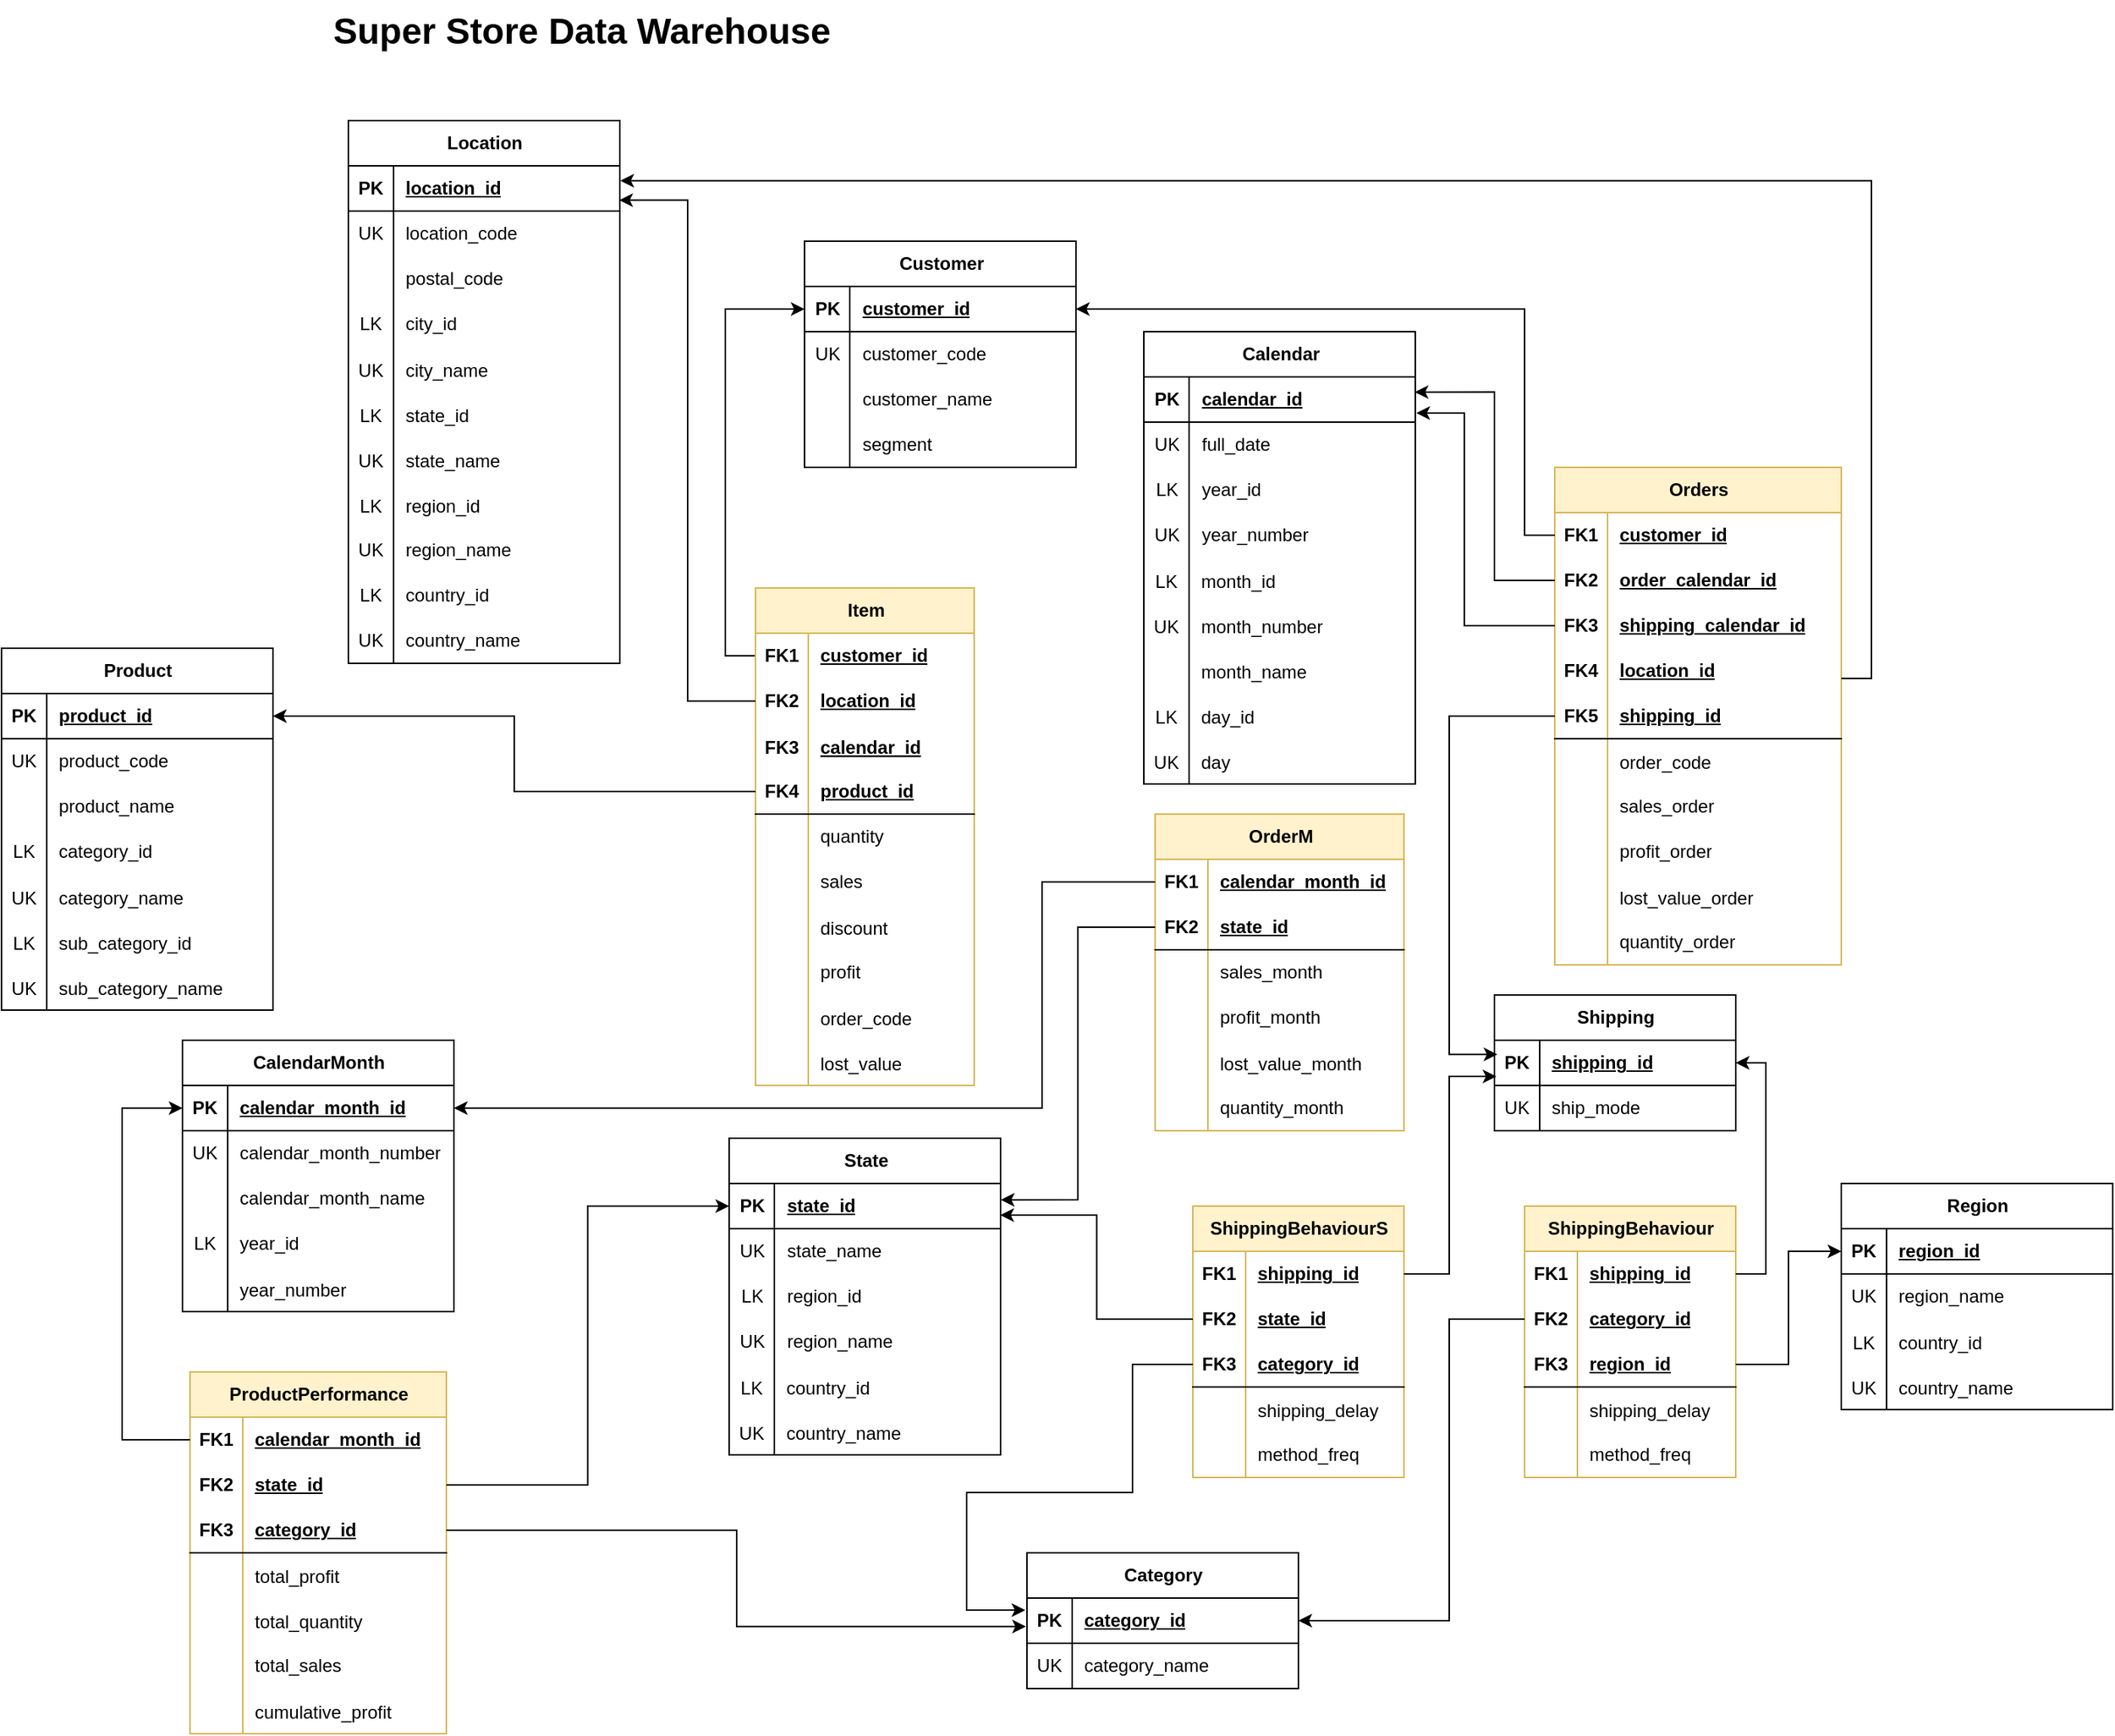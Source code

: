<mxfile version="26.2.1">
  <diagram name="Page-1" id="c4acf3e9-155e-7222-9cf6-157b1a14988f">
    <mxGraphModel grid="1" page="0" gridSize="10" guides="1" tooltips="1" connect="1" arrows="1" fold="1" pageScale="1" pageWidth="850" pageHeight="1100" background="none" math="0" shadow="0">
      <root>
        <mxCell id="0" />
        <mxCell id="1" parent="0" />
        <mxCell id="ZP0UsMk-J0HgA69U_2wF-46" value="Orders" style="shape=table;startSize=30;container=1;collapsible=1;childLayout=tableLayout;fixedRows=1;rowLines=0;fontStyle=1;align=center;resizeLast=1;html=1;fillColor=#fff2cc;strokeColor=#d6b656;" vertex="1" parent="1">
          <mxGeometry x="-60" y="300" width="190" height="330" as="geometry" />
        </mxCell>
        <mxCell id="ZP0UsMk-J0HgA69U_2wF-193" value="" style="shape=tableRow;horizontal=0;startSize=0;swimlaneHead=0;swimlaneBody=0;fillColor=none;collapsible=0;dropTarget=0;points=[[0,0.5],[1,0.5]];portConstraint=eastwest;top=0;left=0;right=0;bottom=0;" vertex="1" parent="ZP0UsMk-J0HgA69U_2wF-46">
          <mxGeometry y="30" width="190" height="30" as="geometry" />
        </mxCell>
        <mxCell id="ZP0UsMk-J0HgA69U_2wF-194" value="FK1" style="shape=partialRectangle;connectable=0;fillColor=none;top=0;left=0;bottom=0;right=0;fontStyle=1;overflow=hidden;whiteSpace=wrap;html=1;" vertex="1" parent="ZP0UsMk-J0HgA69U_2wF-193">
          <mxGeometry width="35" height="30" as="geometry">
            <mxRectangle width="35" height="30" as="alternateBounds" />
          </mxGeometry>
        </mxCell>
        <mxCell id="ZP0UsMk-J0HgA69U_2wF-195" value="customer_id" style="shape=partialRectangle;connectable=0;fillColor=none;top=0;left=0;bottom=0;right=0;align=left;spacingLeft=6;fontStyle=5;overflow=hidden;whiteSpace=wrap;html=1;" vertex="1" parent="ZP0UsMk-J0HgA69U_2wF-193">
          <mxGeometry x="35" width="155" height="30" as="geometry">
            <mxRectangle width="155" height="30" as="alternateBounds" />
          </mxGeometry>
        </mxCell>
        <mxCell id="zhEmyqyZmp2TCPmT2r_K-26" value="" style="shape=tableRow;horizontal=0;startSize=0;swimlaneHead=0;swimlaneBody=0;fillColor=none;collapsible=0;dropTarget=0;points=[[0,0.5],[1,0.5]];portConstraint=eastwest;top=0;left=0;right=0;bottom=0;" vertex="1" parent="ZP0UsMk-J0HgA69U_2wF-46">
          <mxGeometry y="60" width="190" height="30" as="geometry" />
        </mxCell>
        <mxCell id="zhEmyqyZmp2TCPmT2r_K-27" value="FK2" style="shape=partialRectangle;connectable=0;fillColor=none;top=0;left=0;bottom=0;right=0;fontStyle=1;overflow=hidden;whiteSpace=wrap;html=1;" vertex="1" parent="zhEmyqyZmp2TCPmT2r_K-26">
          <mxGeometry width="35" height="30" as="geometry">
            <mxRectangle width="35" height="30" as="alternateBounds" />
          </mxGeometry>
        </mxCell>
        <mxCell id="zhEmyqyZmp2TCPmT2r_K-28" value="order_calendar_id" style="shape=partialRectangle;connectable=0;fillColor=none;top=0;left=0;bottom=0;right=0;align=left;spacingLeft=6;fontStyle=5;overflow=hidden;whiteSpace=wrap;html=1;" vertex="1" parent="zhEmyqyZmp2TCPmT2r_K-26">
          <mxGeometry x="35" width="155" height="30" as="geometry">
            <mxRectangle width="155" height="30" as="alternateBounds" />
          </mxGeometry>
        </mxCell>
        <mxCell id="TcuSI3x4G1_dg6f165jj-150" value="" style="shape=tableRow;horizontal=0;startSize=0;swimlaneHead=0;swimlaneBody=0;fillColor=none;collapsible=0;dropTarget=0;points=[[0,0.5],[1,0.5]];portConstraint=eastwest;top=0;left=0;right=0;bottom=0;" vertex="1" parent="ZP0UsMk-J0HgA69U_2wF-46">
          <mxGeometry y="90" width="190" height="30" as="geometry" />
        </mxCell>
        <mxCell id="TcuSI3x4G1_dg6f165jj-151" value="&lt;b&gt;FK3&lt;/b&gt;" style="shape=partialRectangle;connectable=0;fillColor=none;top=0;left=0;bottom=0;right=0;fontStyle=0;overflow=hidden;whiteSpace=wrap;html=1;" vertex="1" parent="TcuSI3x4G1_dg6f165jj-150">
          <mxGeometry width="35" height="30" as="geometry">
            <mxRectangle width="35" height="30" as="alternateBounds" />
          </mxGeometry>
        </mxCell>
        <mxCell id="TcuSI3x4G1_dg6f165jj-152" value="&lt;b&gt;&lt;u&gt;shipping_calendar_id&lt;/u&gt;&lt;/b&gt;" style="shape=partialRectangle;connectable=0;fillColor=none;top=0;left=0;bottom=0;right=0;align=left;spacingLeft=6;fontStyle=0;overflow=hidden;whiteSpace=wrap;html=1;" vertex="1" parent="TcuSI3x4G1_dg6f165jj-150">
          <mxGeometry x="35" width="155" height="30" as="geometry">
            <mxRectangle width="155" height="30" as="alternateBounds" />
          </mxGeometry>
        </mxCell>
        <mxCell id="ZP0UsMk-J0HgA69U_2wF-249" value="" style="shape=tableRow;horizontal=0;startSize=0;swimlaneHead=0;swimlaneBody=0;fillColor=none;collapsible=0;dropTarget=0;points=[[0,0.5],[1,0.5]];portConstraint=eastwest;top=0;left=0;right=0;bottom=0;" vertex="1" parent="ZP0UsMk-J0HgA69U_2wF-46">
          <mxGeometry y="120" width="190" height="30" as="geometry" />
        </mxCell>
        <mxCell id="ZP0UsMk-J0HgA69U_2wF-250" value="&lt;b&gt;FK4&lt;/b&gt;" style="shape=partialRectangle;connectable=0;fillColor=none;top=0;left=0;bottom=0;right=0;fontStyle=1;overflow=hidden;whiteSpace=wrap;html=1;" vertex="1" parent="ZP0UsMk-J0HgA69U_2wF-249">
          <mxGeometry width="35" height="30" as="geometry">
            <mxRectangle width="35" height="30" as="alternateBounds" />
          </mxGeometry>
        </mxCell>
        <mxCell id="ZP0UsMk-J0HgA69U_2wF-251" value="&lt;b&gt;&lt;u&gt;location_id&lt;/u&gt;&lt;/b&gt;" style="shape=partialRectangle;connectable=0;fillColor=none;top=0;left=0;bottom=0;right=0;align=left;spacingLeft=6;fontStyle=0;overflow=hidden;whiteSpace=wrap;html=1;" vertex="1" parent="ZP0UsMk-J0HgA69U_2wF-249">
          <mxGeometry x="35" width="155" height="30" as="geometry">
            <mxRectangle width="155" height="30" as="alternateBounds" />
          </mxGeometry>
        </mxCell>
        <mxCell id="TcuSI3x4G1_dg6f165jj-20" value="" style="shape=tableRow;horizontal=0;startSize=0;swimlaneHead=0;swimlaneBody=0;fillColor=none;collapsible=0;dropTarget=0;points=[[0,0.5],[1,0.5]];portConstraint=eastwest;top=0;left=0;right=0;bottom=1;" vertex="1" parent="ZP0UsMk-J0HgA69U_2wF-46">
          <mxGeometry y="150" width="190" height="30" as="geometry" />
        </mxCell>
        <mxCell id="TcuSI3x4G1_dg6f165jj-21" value="FK5" style="shape=partialRectangle;connectable=0;fillColor=none;top=0;left=0;bottom=0;right=0;fontStyle=1;overflow=hidden;whiteSpace=wrap;html=1;" vertex="1" parent="TcuSI3x4G1_dg6f165jj-20">
          <mxGeometry width="35" height="30" as="geometry">
            <mxRectangle width="35" height="30" as="alternateBounds" />
          </mxGeometry>
        </mxCell>
        <mxCell id="TcuSI3x4G1_dg6f165jj-22" value="&lt;b&gt;&lt;u&gt;shipping_id&lt;/u&gt;&lt;/b&gt;" style="shape=partialRectangle;connectable=0;fillColor=none;top=0;left=0;bottom=0;right=0;align=left;spacingLeft=6;fontStyle=5;overflow=hidden;whiteSpace=wrap;html=1;" vertex="1" parent="TcuSI3x4G1_dg6f165jj-20">
          <mxGeometry x="35" width="155" height="30" as="geometry">
            <mxRectangle width="155" height="30" as="alternateBounds" />
          </mxGeometry>
        </mxCell>
        <mxCell id="BYWB-PoHu49U0k0i9nPt-148" value="" style="shape=tableRow;horizontal=0;startSize=0;swimlaneHead=0;swimlaneBody=0;fillColor=none;collapsible=0;dropTarget=0;points=[[0,0.5],[1,0.5]];portConstraint=eastwest;top=0;left=0;right=0;bottom=0;" vertex="1" parent="ZP0UsMk-J0HgA69U_2wF-46">
          <mxGeometry y="180" width="190" height="30" as="geometry" />
        </mxCell>
        <mxCell id="BYWB-PoHu49U0k0i9nPt-149" value="" style="shape=partialRectangle;connectable=0;fillColor=none;top=0;left=0;bottom=0;right=0;editable=1;overflow=hidden;" vertex="1" parent="BYWB-PoHu49U0k0i9nPt-148">
          <mxGeometry width="35" height="30" as="geometry">
            <mxRectangle width="35" height="30" as="alternateBounds" />
          </mxGeometry>
        </mxCell>
        <mxCell id="BYWB-PoHu49U0k0i9nPt-150" value="order_code" style="shape=partialRectangle;connectable=0;fillColor=none;top=0;left=0;bottom=0;right=0;align=left;spacingLeft=6;overflow=hidden;" vertex="1" parent="BYWB-PoHu49U0k0i9nPt-148">
          <mxGeometry x="35" width="155" height="30" as="geometry">
            <mxRectangle width="155" height="30" as="alternateBounds" />
          </mxGeometry>
        </mxCell>
        <mxCell id="ZP0UsMk-J0HgA69U_2wF-50" value="" style="shape=tableRow;horizontal=0;startSize=0;swimlaneHead=0;swimlaneBody=0;fillColor=none;collapsible=0;dropTarget=0;points=[[0,0.5],[1,0.5]];portConstraint=eastwest;top=0;left=0;right=0;bottom=0;" vertex="1" parent="ZP0UsMk-J0HgA69U_2wF-46">
          <mxGeometry y="210" width="190" height="30" as="geometry" />
        </mxCell>
        <mxCell id="ZP0UsMk-J0HgA69U_2wF-51" value="" style="shape=partialRectangle;connectable=0;fillColor=none;top=0;left=0;bottom=0;right=0;editable=1;overflow=hidden;whiteSpace=wrap;html=1;" vertex="1" parent="ZP0UsMk-J0HgA69U_2wF-50">
          <mxGeometry width="35" height="30" as="geometry">
            <mxRectangle width="35" height="30" as="alternateBounds" />
          </mxGeometry>
        </mxCell>
        <mxCell id="ZP0UsMk-J0HgA69U_2wF-52" value="sales_order" style="shape=partialRectangle;connectable=0;fillColor=none;top=0;left=0;bottom=0;right=0;align=left;spacingLeft=6;overflow=hidden;whiteSpace=wrap;html=1;" vertex="1" parent="ZP0UsMk-J0HgA69U_2wF-50">
          <mxGeometry x="35" width="155" height="30" as="geometry">
            <mxRectangle width="155" height="30" as="alternateBounds" />
          </mxGeometry>
        </mxCell>
        <mxCell id="ZP0UsMk-J0HgA69U_2wF-53" value="" style="shape=tableRow;horizontal=0;startSize=0;swimlaneHead=0;swimlaneBody=0;fillColor=none;collapsible=0;dropTarget=0;points=[[0,0.5],[1,0.5]];portConstraint=eastwest;top=0;left=0;right=0;bottom=0;" vertex="1" parent="ZP0UsMk-J0HgA69U_2wF-46">
          <mxGeometry y="240" width="190" height="30" as="geometry" />
        </mxCell>
        <mxCell id="ZP0UsMk-J0HgA69U_2wF-54" value="" style="shape=partialRectangle;connectable=0;fillColor=none;top=0;left=0;bottom=0;right=0;editable=1;overflow=hidden;whiteSpace=wrap;html=1;" vertex="1" parent="ZP0UsMk-J0HgA69U_2wF-53">
          <mxGeometry width="35" height="30" as="geometry">
            <mxRectangle width="35" height="30" as="alternateBounds" />
          </mxGeometry>
        </mxCell>
        <mxCell id="ZP0UsMk-J0HgA69U_2wF-55" value="profit_order" style="shape=partialRectangle;connectable=0;fillColor=none;top=0;left=0;bottom=0;right=0;align=left;spacingLeft=6;overflow=hidden;whiteSpace=wrap;html=1;" vertex="1" parent="ZP0UsMk-J0HgA69U_2wF-53">
          <mxGeometry x="35" width="155" height="30" as="geometry">
            <mxRectangle width="155" height="30" as="alternateBounds" />
          </mxGeometry>
        </mxCell>
        <mxCell id="cQe6JuCI7-NDm242q1Xl-1" value="" style="shape=tableRow;horizontal=0;startSize=0;swimlaneHead=0;swimlaneBody=0;fillColor=none;collapsible=0;dropTarget=0;points=[[0,0.5],[1,0.5]];portConstraint=eastwest;top=0;left=0;right=0;bottom=0;" vertex="1" parent="ZP0UsMk-J0HgA69U_2wF-46">
          <mxGeometry y="270" width="190" height="30" as="geometry" />
        </mxCell>
        <mxCell id="cQe6JuCI7-NDm242q1Xl-2" value="" style="shape=partialRectangle;connectable=0;fillColor=none;top=0;left=0;bottom=0;right=0;editable=1;overflow=hidden;" vertex="1" parent="cQe6JuCI7-NDm242q1Xl-1">
          <mxGeometry width="35" height="30" as="geometry">
            <mxRectangle width="35" height="30" as="alternateBounds" />
          </mxGeometry>
        </mxCell>
        <mxCell id="cQe6JuCI7-NDm242q1Xl-3" value="lost_value_order" style="shape=partialRectangle;connectable=0;fillColor=none;top=0;left=0;bottom=0;right=0;align=left;spacingLeft=6;overflow=hidden;" vertex="1" parent="cQe6JuCI7-NDm242q1Xl-1">
          <mxGeometry x="35" width="155" height="30" as="geometry">
            <mxRectangle width="155" height="30" as="alternateBounds" />
          </mxGeometry>
        </mxCell>
        <mxCell id="ZP0UsMk-J0HgA69U_2wF-56" value="" style="shape=tableRow;horizontal=0;startSize=0;swimlaneHead=0;swimlaneBody=0;fillColor=none;collapsible=0;dropTarget=0;points=[[0,0.5],[1,0.5]];portConstraint=eastwest;top=0;left=0;right=0;bottom=0;" vertex="1" parent="ZP0UsMk-J0HgA69U_2wF-46">
          <mxGeometry y="300" width="190" height="30" as="geometry" />
        </mxCell>
        <mxCell id="ZP0UsMk-J0HgA69U_2wF-57" value="" style="shape=partialRectangle;connectable=0;fillColor=none;top=0;left=0;bottom=0;right=0;editable=1;overflow=hidden;whiteSpace=wrap;html=1;" vertex="1" parent="ZP0UsMk-J0HgA69U_2wF-56">
          <mxGeometry width="35" height="30" as="geometry">
            <mxRectangle width="35" height="30" as="alternateBounds" />
          </mxGeometry>
        </mxCell>
        <mxCell id="ZP0UsMk-J0HgA69U_2wF-58" value="quantity_order" style="shape=partialRectangle;connectable=0;fillColor=none;top=0;left=0;bottom=0;right=0;align=left;spacingLeft=6;overflow=hidden;whiteSpace=wrap;html=1;" vertex="1" parent="ZP0UsMk-J0HgA69U_2wF-56">
          <mxGeometry x="35" width="155" height="30" as="geometry">
            <mxRectangle width="155" height="30" as="alternateBounds" />
          </mxGeometry>
        </mxCell>
        <mxCell id="ZP0UsMk-J0HgA69U_2wF-72" value="Customer" style="shape=table;startSize=30;container=1;collapsible=1;childLayout=tableLayout;fixedRows=1;rowLines=0;fontStyle=1;align=center;resizeLast=1;html=1;" vertex="1" parent="1">
          <mxGeometry x="-557.5" y="150" width="180" height="150" as="geometry" />
        </mxCell>
        <mxCell id="ZP0UsMk-J0HgA69U_2wF-73" value="" style="shape=tableRow;horizontal=0;startSize=0;swimlaneHead=0;swimlaneBody=0;fillColor=none;collapsible=0;dropTarget=0;points=[[0,0.5],[1,0.5]];portConstraint=eastwest;top=0;left=0;right=0;bottom=1;" vertex="1" parent="ZP0UsMk-J0HgA69U_2wF-72">
          <mxGeometry y="30" width="180" height="30" as="geometry" />
        </mxCell>
        <mxCell id="ZP0UsMk-J0HgA69U_2wF-74" value="PK" style="shape=partialRectangle;connectable=0;fillColor=none;top=0;left=0;bottom=0;right=0;fontStyle=1;overflow=hidden;whiteSpace=wrap;html=1;" vertex="1" parent="ZP0UsMk-J0HgA69U_2wF-73">
          <mxGeometry width="30" height="30" as="geometry">
            <mxRectangle width="30" height="30" as="alternateBounds" />
          </mxGeometry>
        </mxCell>
        <mxCell id="ZP0UsMk-J0HgA69U_2wF-75" value="customer_id" style="shape=partialRectangle;connectable=0;fillColor=none;top=0;left=0;bottom=0;right=0;align=left;spacingLeft=6;fontStyle=5;overflow=hidden;whiteSpace=wrap;html=1;" vertex="1" parent="ZP0UsMk-J0HgA69U_2wF-73">
          <mxGeometry x="30" width="150" height="30" as="geometry">
            <mxRectangle width="150" height="30" as="alternateBounds" />
          </mxGeometry>
        </mxCell>
        <mxCell id="ZP0UsMk-J0HgA69U_2wF-76" value="" style="shape=tableRow;horizontal=0;startSize=0;swimlaneHead=0;swimlaneBody=0;fillColor=none;collapsible=0;dropTarget=0;points=[[0,0.5],[1,0.5]];portConstraint=eastwest;top=0;left=0;right=0;bottom=0;" vertex="1" parent="ZP0UsMk-J0HgA69U_2wF-72">
          <mxGeometry y="60" width="180" height="30" as="geometry" />
        </mxCell>
        <mxCell id="ZP0UsMk-J0HgA69U_2wF-77" value="UK" style="shape=partialRectangle;connectable=0;fillColor=none;top=0;left=0;bottom=0;right=0;editable=1;overflow=hidden;whiteSpace=wrap;html=1;" vertex="1" parent="ZP0UsMk-J0HgA69U_2wF-76">
          <mxGeometry width="30" height="30" as="geometry">
            <mxRectangle width="30" height="30" as="alternateBounds" />
          </mxGeometry>
        </mxCell>
        <mxCell id="ZP0UsMk-J0HgA69U_2wF-78" value="customer_code" style="shape=partialRectangle;connectable=0;fillColor=none;top=0;left=0;bottom=0;right=0;align=left;spacingLeft=6;overflow=hidden;whiteSpace=wrap;html=1;" vertex="1" parent="ZP0UsMk-J0HgA69U_2wF-76">
          <mxGeometry x="30" width="150" height="30" as="geometry">
            <mxRectangle width="150" height="30" as="alternateBounds" />
          </mxGeometry>
        </mxCell>
        <mxCell id="ZP0UsMk-J0HgA69U_2wF-79" value="" style="shape=tableRow;horizontal=0;startSize=0;swimlaneHead=0;swimlaneBody=0;fillColor=none;collapsible=0;dropTarget=0;points=[[0,0.5],[1,0.5]];portConstraint=eastwest;top=0;left=0;right=0;bottom=0;" vertex="1" parent="ZP0UsMk-J0HgA69U_2wF-72">
          <mxGeometry y="90" width="180" height="30" as="geometry" />
        </mxCell>
        <mxCell id="ZP0UsMk-J0HgA69U_2wF-80" value="" style="shape=partialRectangle;connectable=0;fillColor=none;top=0;left=0;bottom=0;right=0;editable=1;overflow=hidden;whiteSpace=wrap;html=1;" vertex="1" parent="ZP0UsMk-J0HgA69U_2wF-79">
          <mxGeometry width="30" height="30" as="geometry">
            <mxRectangle width="30" height="30" as="alternateBounds" />
          </mxGeometry>
        </mxCell>
        <mxCell id="ZP0UsMk-J0HgA69U_2wF-81" value="customer_name" style="shape=partialRectangle;connectable=0;fillColor=none;top=0;left=0;bottom=0;right=0;align=left;spacingLeft=6;overflow=hidden;whiteSpace=wrap;html=1;" vertex="1" parent="ZP0UsMk-J0HgA69U_2wF-79">
          <mxGeometry x="30" width="150" height="30" as="geometry">
            <mxRectangle width="150" height="30" as="alternateBounds" />
          </mxGeometry>
        </mxCell>
        <mxCell id="ZP0UsMk-J0HgA69U_2wF-82" value="" style="shape=tableRow;horizontal=0;startSize=0;swimlaneHead=0;swimlaneBody=0;fillColor=none;collapsible=0;dropTarget=0;points=[[0,0.5],[1,0.5]];portConstraint=eastwest;top=0;left=0;right=0;bottom=0;" vertex="1" parent="ZP0UsMk-J0HgA69U_2wF-72">
          <mxGeometry y="120" width="180" height="30" as="geometry" />
        </mxCell>
        <mxCell id="ZP0UsMk-J0HgA69U_2wF-83" value="" style="shape=partialRectangle;connectable=0;fillColor=none;top=0;left=0;bottom=0;right=0;editable=1;overflow=hidden;whiteSpace=wrap;html=1;" vertex="1" parent="ZP0UsMk-J0HgA69U_2wF-82">
          <mxGeometry width="30" height="30" as="geometry">
            <mxRectangle width="30" height="30" as="alternateBounds" />
          </mxGeometry>
        </mxCell>
        <mxCell id="ZP0UsMk-J0HgA69U_2wF-84" value="segment" style="shape=partialRectangle;connectable=0;fillColor=none;top=0;left=0;bottom=0;right=0;align=left;spacingLeft=6;overflow=hidden;whiteSpace=wrap;html=1;" vertex="1" parent="ZP0UsMk-J0HgA69U_2wF-82">
          <mxGeometry x="30" width="150" height="30" as="geometry">
            <mxRectangle width="150" height="30" as="alternateBounds" />
          </mxGeometry>
        </mxCell>
        <mxCell id="ZP0UsMk-J0HgA69U_2wF-85" value="Calendar" style="shape=table;startSize=30;container=1;collapsible=1;childLayout=tableLayout;fixedRows=1;rowLines=0;fontStyle=1;align=center;resizeLast=1;html=1;" vertex="1" parent="1">
          <mxGeometry x="-332.5" y="210" width="180" height="300" as="geometry" />
        </mxCell>
        <mxCell id="ZP0UsMk-J0HgA69U_2wF-86" value="" style="shape=tableRow;horizontal=0;startSize=0;swimlaneHead=0;swimlaneBody=0;fillColor=none;collapsible=0;dropTarget=0;points=[[0,0.5],[1,0.5]];portConstraint=eastwest;top=0;left=0;right=0;bottom=1;" vertex="1" parent="ZP0UsMk-J0HgA69U_2wF-85">
          <mxGeometry y="30" width="180" height="30" as="geometry" />
        </mxCell>
        <mxCell id="ZP0UsMk-J0HgA69U_2wF-87" value="PK" style="shape=partialRectangle;connectable=0;fillColor=none;top=0;left=0;bottom=0;right=0;fontStyle=1;overflow=hidden;whiteSpace=wrap;html=1;" vertex="1" parent="ZP0UsMk-J0HgA69U_2wF-86">
          <mxGeometry width="30" height="30" as="geometry">
            <mxRectangle width="30" height="30" as="alternateBounds" />
          </mxGeometry>
        </mxCell>
        <mxCell id="ZP0UsMk-J0HgA69U_2wF-88" value="calendar_id" style="shape=partialRectangle;connectable=0;fillColor=none;top=0;left=0;bottom=0;right=0;align=left;spacingLeft=6;fontStyle=5;overflow=hidden;whiteSpace=wrap;html=1;" vertex="1" parent="ZP0UsMk-J0HgA69U_2wF-86">
          <mxGeometry x="30" width="150" height="30" as="geometry">
            <mxRectangle width="150" height="30" as="alternateBounds" />
          </mxGeometry>
        </mxCell>
        <mxCell id="ZP0UsMk-J0HgA69U_2wF-89" value="" style="shape=tableRow;horizontal=0;startSize=0;swimlaneHead=0;swimlaneBody=0;fillColor=none;collapsible=0;dropTarget=0;points=[[0,0.5],[1,0.5]];portConstraint=eastwest;top=0;left=0;right=0;bottom=0;" vertex="1" parent="ZP0UsMk-J0HgA69U_2wF-85">
          <mxGeometry y="60" width="180" height="30" as="geometry" />
        </mxCell>
        <mxCell id="ZP0UsMk-J0HgA69U_2wF-90" value="UK" style="shape=partialRectangle;connectable=0;fillColor=none;top=0;left=0;bottom=0;right=0;editable=1;overflow=hidden;whiteSpace=wrap;html=1;" vertex="1" parent="ZP0UsMk-J0HgA69U_2wF-89">
          <mxGeometry width="30" height="30" as="geometry">
            <mxRectangle width="30" height="30" as="alternateBounds" />
          </mxGeometry>
        </mxCell>
        <mxCell id="ZP0UsMk-J0HgA69U_2wF-91" value="full_date" style="shape=partialRectangle;connectable=0;fillColor=none;top=0;left=0;bottom=0;right=0;align=left;spacingLeft=6;overflow=hidden;whiteSpace=wrap;html=1;" vertex="1" parent="ZP0UsMk-J0HgA69U_2wF-89">
          <mxGeometry x="30" width="150" height="30" as="geometry">
            <mxRectangle width="150" height="30" as="alternateBounds" />
          </mxGeometry>
        </mxCell>
        <mxCell id="ZP0UsMk-J0HgA69U_2wF-92" value="" style="shape=tableRow;horizontal=0;startSize=0;swimlaneHead=0;swimlaneBody=0;fillColor=none;collapsible=0;dropTarget=0;points=[[0,0.5],[1,0.5]];portConstraint=eastwest;top=0;left=0;right=0;bottom=0;" vertex="1" parent="ZP0UsMk-J0HgA69U_2wF-85">
          <mxGeometry y="90" width="180" height="30" as="geometry" />
        </mxCell>
        <mxCell id="ZP0UsMk-J0HgA69U_2wF-93" value="LK" style="shape=partialRectangle;connectable=0;fillColor=none;top=0;left=0;bottom=0;right=0;editable=1;overflow=hidden;whiteSpace=wrap;html=1;" vertex="1" parent="ZP0UsMk-J0HgA69U_2wF-92">
          <mxGeometry width="30" height="30" as="geometry">
            <mxRectangle width="30" height="30" as="alternateBounds" />
          </mxGeometry>
        </mxCell>
        <mxCell id="ZP0UsMk-J0HgA69U_2wF-94" value="year_id" style="shape=partialRectangle;connectable=0;fillColor=none;top=0;left=0;bottom=0;right=0;align=left;spacingLeft=6;overflow=hidden;whiteSpace=wrap;html=1;" vertex="1" parent="ZP0UsMk-J0HgA69U_2wF-92">
          <mxGeometry x="30" width="150" height="30" as="geometry">
            <mxRectangle width="150" height="30" as="alternateBounds" />
          </mxGeometry>
        </mxCell>
        <mxCell id="ZP0UsMk-J0HgA69U_2wF-95" value="" style="shape=tableRow;horizontal=0;startSize=0;swimlaneHead=0;swimlaneBody=0;fillColor=none;collapsible=0;dropTarget=0;points=[[0,0.5],[1,0.5]];portConstraint=eastwest;top=0;left=0;right=0;bottom=0;" vertex="1" parent="ZP0UsMk-J0HgA69U_2wF-85">
          <mxGeometry y="120" width="180" height="30" as="geometry" />
        </mxCell>
        <mxCell id="ZP0UsMk-J0HgA69U_2wF-96" value="UK" style="shape=partialRectangle;connectable=0;fillColor=none;top=0;left=0;bottom=0;right=0;editable=1;overflow=hidden;whiteSpace=wrap;html=1;" vertex="1" parent="ZP0UsMk-J0HgA69U_2wF-95">
          <mxGeometry width="30" height="30" as="geometry">
            <mxRectangle width="30" height="30" as="alternateBounds" />
          </mxGeometry>
        </mxCell>
        <mxCell id="ZP0UsMk-J0HgA69U_2wF-97" value="year_number" style="shape=partialRectangle;connectable=0;fillColor=none;top=0;left=0;bottom=0;right=0;align=left;spacingLeft=6;overflow=hidden;whiteSpace=wrap;html=1;" vertex="1" parent="ZP0UsMk-J0HgA69U_2wF-95">
          <mxGeometry x="30" width="150" height="30" as="geometry">
            <mxRectangle width="150" height="30" as="alternateBounds" />
          </mxGeometry>
        </mxCell>
        <mxCell id="ZP0UsMk-J0HgA69U_2wF-103" value="" style="shape=tableRow;horizontal=0;startSize=0;swimlaneHead=0;swimlaneBody=0;fillColor=none;collapsible=0;dropTarget=0;points=[[0,0.5],[1,0.5]];portConstraint=eastwest;top=0;left=0;right=0;bottom=0;" vertex="1" parent="ZP0UsMk-J0HgA69U_2wF-85">
          <mxGeometry y="150" width="180" height="30" as="geometry" />
        </mxCell>
        <mxCell id="ZP0UsMk-J0HgA69U_2wF-104" value="LK" style="shape=partialRectangle;connectable=0;fillColor=none;top=0;left=0;bottom=0;right=0;editable=1;overflow=hidden;" vertex="1" parent="ZP0UsMk-J0HgA69U_2wF-103">
          <mxGeometry width="30" height="30" as="geometry">
            <mxRectangle width="30" height="30" as="alternateBounds" />
          </mxGeometry>
        </mxCell>
        <mxCell id="ZP0UsMk-J0HgA69U_2wF-105" value="month_id" style="shape=partialRectangle;connectable=0;fillColor=none;top=0;left=0;bottom=0;right=0;align=left;spacingLeft=6;overflow=hidden;" vertex="1" parent="ZP0UsMk-J0HgA69U_2wF-103">
          <mxGeometry x="30" width="150" height="30" as="geometry">
            <mxRectangle width="150" height="30" as="alternateBounds" />
          </mxGeometry>
        </mxCell>
        <mxCell id="ZP0UsMk-J0HgA69U_2wF-109" value="" style="shape=tableRow;horizontal=0;startSize=0;swimlaneHead=0;swimlaneBody=0;fillColor=none;collapsible=0;dropTarget=0;points=[[0,0.5],[1,0.5]];portConstraint=eastwest;top=0;left=0;right=0;bottom=0;" vertex="1" parent="ZP0UsMk-J0HgA69U_2wF-85">
          <mxGeometry y="180" width="180" height="30" as="geometry" />
        </mxCell>
        <mxCell id="ZP0UsMk-J0HgA69U_2wF-110" value="UK" style="shape=partialRectangle;connectable=0;fillColor=none;top=0;left=0;bottom=0;right=0;editable=1;overflow=hidden;" vertex="1" parent="ZP0UsMk-J0HgA69U_2wF-109">
          <mxGeometry width="30" height="30" as="geometry">
            <mxRectangle width="30" height="30" as="alternateBounds" />
          </mxGeometry>
        </mxCell>
        <mxCell id="ZP0UsMk-J0HgA69U_2wF-111" value="month_number" style="shape=partialRectangle;connectable=0;fillColor=none;top=0;left=0;bottom=0;right=0;align=left;spacingLeft=6;overflow=hidden;" vertex="1" parent="ZP0UsMk-J0HgA69U_2wF-109">
          <mxGeometry x="30" width="150" height="30" as="geometry">
            <mxRectangle width="150" height="30" as="alternateBounds" />
          </mxGeometry>
        </mxCell>
        <mxCell id="hX9Cre2Lh9NO0pHcVU7I-1" value="" style="shape=tableRow;horizontal=0;startSize=0;swimlaneHead=0;swimlaneBody=0;fillColor=none;collapsible=0;dropTarget=0;points=[[0,0.5],[1,0.5]];portConstraint=eastwest;top=0;left=0;right=0;bottom=0;" vertex="1" parent="ZP0UsMk-J0HgA69U_2wF-85">
          <mxGeometry y="210" width="180" height="30" as="geometry" />
        </mxCell>
        <mxCell id="hX9Cre2Lh9NO0pHcVU7I-2" value="" style="shape=partialRectangle;connectable=0;fillColor=none;top=0;left=0;bottom=0;right=0;editable=1;overflow=hidden;" vertex="1" parent="hX9Cre2Lh9NO0pHcVU7I-1">
          <mxGeometry width="30" height="30" as="geometry">
            <mxRectangle width="30" height="30" as="alternateBounds" />
          </mxGeometry>
        </mxCell>
        <mxCell id="hX9Cre2Lh9NO0pHcVU7I-3" value="month_name" style="shape=partialRectangle;connectable=0;fillColor=none;top=0;left=0;bottom=0;right=0;align=left;spacingLeft=6;overflow=hidden;" vertex="1" parent="hX9Cre2Lh9NO0pHcVU7I-1">
          <mxGeometry x="30" width="150" height="30" as="geometry">
            <mxRectangle width="150" height="30" as="alternateBounds" />
          </mxGeometry>
        </mxCell>
        <mxCell id="ZP0UsMk-J0HgA69U_2wF-112" value="" style="shape=tableRow;horizontal=0;startSize=0;swimlaneHead=0;swimlaneBody=0;fillColor=none;collapsible=0;dropTarget=0;points=[[0,0.5],[1,0.5]];portConstraint=eastwest;top=0;left=0;right=0;bottom=0;" vertex="1" parent="ZP0UsMk-J0HgA69U_2wF-85">
          <mxGeometry y="240" width="180" height="30" as="geometry" />
        </mxCell>
        <mxCell id="ZP0UsMk-J0HgA69U_2wF-113" value="LK" style="shape=partialRectangle;connectable=0;fillColor=none;top=0;left=0;bottom=0;right=0;editable=1;overflow=hidden;" vertex="1" parent="ZP0UsMk-J0HgA69U_2wF-112">
          <mxGeometry width="30" height="30" as="geometry">
            <mxRectangle width="30" height="30" as="alternateBounds" />
          </mxGeometry>
        </mxCell>
        <mxCell id="ZP0UsMk-J0HgA69U_2wF-114" value="day_id" style="shape=partialRectangle;connectable=0;fillColor=none;top=0;left=0;bottom=0;right=0;align=left;spacingLeft=6;overflow=hidden;" vertex="1" parent="ZP0UsMk-J0HgA69U_2wF-112">
          <mxGeometry x="30" width="150" height="30" as="geometry">
            <mxRectangle width="150" height="30" as="alternateBounds" />
          </mxGeometry>
        </mxCell>
        <mxCell id="ZP0UsMk-J0HgA69U_2wF-106" value="" style="shape=tableRow;horizontal=0;startSize=0;swimlaneHead=0;swimlaneBody=0;fillColor=none;collapsible=0;dropTarget=0;points=[[0,0.5],[1,0.5]];portConstraint=eastwest;top=0;left=0;right=0;bottom=0;" vertex="1" parent="ZP0UsMk-J0HgA69U_2wF-85">
          <mxGeometry y="270" width="180" height="30" as="geometry" />
        </mxCell>
        <mxCell id="ZP0UsMk-J0HgA69U_2wF-107" value="UK" style="shape=partialRectangle;connectable=0;fillColor=none;top=0;left=0;bottom=0;right=0;editable=1;overflow=hidden;" vertex="1" parent="ZP0UsMk-J0HgA69U_2wF-106">
          <mxGeometry width="30" height="30" as="geometry">
            <mxRectangle width="30" height="30" as="alternateBounds" />
          </mxGeometry>
        </mxCell>
        <mxCell id="ZP0UsMk-J0HgA69U_2wF-108" value="day" style="shape=partialRectangle;connectable=0;fillColor=none;top=0;left=0;bottom=0;right=0;align=left;spacingLeft=6;overflow=hidden;" vertex="1" parent="ZP0UsMk-J0HgA69U_2wF-106">
          <mxGeometry x="30" width="150" height="30" as="geometry">
            <mxRectangle width="150" height="30" as="alternateBounds" />
          </mxGeometry>
        </mxCell>
        <mxCell id="ZP0UsMk-J0HgA69U_2wF-59" value="Shipping" style="shape=table;startSize=30;container=1;collapsible=1;childLayout=tableLayout;fixedRows=1;rowLines=0;fontStyle=1;align=center;resizeLast=1;html=1;" vertex="1" parent="1">
          <mxGeometry x="-100" y="650" width="160" height="90" as="geometry" />
        </mxCell>
        <mxCell id="ZP0UsMk-J0HgA69U_2wF-60" value="" style="shape=tableRow;horizontal=0;startSize=0;swimlaneHead=0;swimlaneBody=0;fillColor=none;collapsible=0;dropTarget=0;points=[[0,0.5],[1,0.5]];portConstraint=eastwest;top=0;left=0;right=0;bottom=1;" vertex="1" parent="ZP0UsMk-J0HgA69U_2wF-59">
          <mxGeometry y="30" width="160" height="30" as="geometry" />
        </mxCell>
        <mxCell id="ZP0UsMk-J0HgA69U_2wF-61" value="PK" style="shape=partialRectangle;connectable=0;fillColor=none;top=0;left=0;bottom=0;right=0;fontStyle=1;overflow=hidden;whiteSpace=wrap;html=1;" vertex="1" parent="ZP0UsMk-J0HgA69U_2wF-60">
          <mxGeometry width="30.0" height="30" as="geometry">
            <mxRectangle width="30.0" height="30" as="alternateBounds" />
          </mxGeometry>
        </mxCell>
        <mxCell id="ZP0UsMk-J0HgA69U_2wF-62" value="shipping_id" style="shape=partialRectangle;connectable=0;fillColor=none;top=0;left=0;bottom=0;right=0;align=left;spacingLeft=6;fontStyle=5;overflow=hidden;whiteSpace=wrap;html=1;" vertex="1" parent="ZP0UsMk-J0HgA69U_2wF-60">
          <mxGeometry x="30.0" width="130.0" height="30" as="geometry">
            <mxRectangle width="130.0" height="30" as="alternateBounds" />
          </mxGeometry>
        </mxCell>
        <mxCell id="ZP0UsMk-J0HgA69U_2wF-63" value="" style="shape=tableRow;horizontal=0;startSize=0;swimlaneHead=0;swimlaneBody=0;fillColor=none;collapsible=0;dropTarget=0;points=[[0,0.5],[1,0.5]];portConstraint=eastwest;top=0;left=0;right=0;bottom=0;" vertex="1" parent="ZP0UsMk-J0HgA69U_2wF-59">
          <mxGeometry y="60" width="160" height="30" as="geometry" />
        </mxCell>
        <mxCell id="ZP0UsMk-J0HgA69U_2wF-64" value="UK" style="shape=partialRectangle;connectable=0;fillColor=none;top=0;left=0;bottom=0;right=0;editable=1;overflow=hidden;whiteSpace=wrap;html=1;" vertex="1" parent="ZP0UsMk-J0HgA69U_2wF-63">
          <mxGeometry width="30.0" height="30" as="geometry">
            <mxRectangle width="30.0" height="30" as="alternateBounds" />
          </mxGeometry>
        </mxCell>
        <mxCell id="ZP0UsMk-J0HgA69U_2wF-65" value="ship_mode" style="shape=partialRectangle;connectable=0;fillColor=none;top=0;left=0;bottom=0;right=0;align=left;spacingLeft=6;overflow=hidden;whiteSpace=wrap;html=1;" vertex="1" parent="ZP0UsMk-J0HgA69U_2wF-63">
          <mxGeometry x="30.0" width="130.0" height="30" as="geometry">
            <mxRectangle width="130.0" height="30" as="alternateBounds" />
          </mxGeometry>
        </mxCell>
        <mxCell id="DaTaGqhz7LieK7JWGwPG-3" style="edgeStyle=orthogonalEdgeStyle;rounded=0;orthogonalLoop=1;jettySize=auto;html=1;exitX=0;exitY=0.5;exitDx=0;exitDy=0;entryX=0;entryY=0.5;entryDx=0;entryDy=0;" edge="1" parent="1" source="ZP0UsMk-J0HgA69U_2wF-208" target="ZP0UsMk-J0HgA69U_2wF-73">
          <mxGeometry relative="1" as="geometry" />
        </mxCell>
        <mxCell id="ZP0UsMk-J0HgA69U_2wF-207" value="Item" style="shape=table;startSize=30;container=1;collapsible=1;childLayout=tableLayout;fixedRows=1;rowLines=0;fontStyle=1;align=center;resizeLast=1;html=1;fillColor=#fff2cc;strokeColor=#d6b656;" vertex="1" parent="1">
          <mxGeometry x="-590" y="380" width="145" height="330" as="geometry" />
        </mxCell>
        <mxCell id="ZP0UsMk-J0HgA69U_2wF-208" value="" style="shape=tableRow;horizontal=0;startSize=0;swimlaneHead=0;swimlaneBody=0;fillColor=none;collapsible=0;dropTarget=0;points=[[0,0.5],[1,0.5]];portConstraint=eastwest;top=0;left=0;right=0;bottom=0;" vertex="1" parent="ZP0UsMk-J0HgA69U_2wF-207">
          <mxGeometry y="30" width="145" height="30" as="geometry" />
        </mxCell>
        <mxCell id="ZP0UsMk-J0HgA69U_2wF-209" value="FK1" style="shape=partialRectangle;connectable=0;fillColor=none;top=0;left=0;bottom=0;right=0;fontStyle=1;overflow=hidden;whiteSpace=wrap;html=1;" vertex="1" parent="ZP0UsMk-J0HgA69U_2wF-208">
          <mxGeometry width="35" height="30" as="geometry">
            <mxRectangle width="35" height="30" as="alternateBounds" />
          </mxGeometry>
        </mxCell>
        <mxCell id="ZP0UsMk-J0HgA69U_2wF-210" value="customer_id" style="shape=partialRectangle;connectable=0;fillColor=none;top=0;left=0;bottom=0;right=0;align=left;spacingLeft=6;fontStyle=5;overflow=hidden;whiteSpace=wrap;html=1;" vertex="1" parent="ZP0UsMk-J0HgA69U_2wF-208">
          <mxGeometry x="35" width="110" height="30" as="geometry">
            <mxRectangle width="110" height="30" as="alternateBounds" />
          </mxGeometry>
        </mxCell>
        <mxCell id="ZP0UsMk-J0HgA69U_2wF-229" value="" style="shape=tableRow;horizontal=0;startSize=0;swimlaneHead=0;swimlaneBody=0;fillColor=none;collapsible=0;dropTarget=0;points=[[0,0.5],[1,0.5]];portConstraint=eastwest;top=0;left=0;right=0;bottom=0;" vertex="1" parent="ZP0UsMk-J0HgA69U_2wF-207">
          <mxGeometry y="60" width="145" height="30" as="geometry" />
        </mxCell>
        <mxCell id="ZP0UsMk-J0HgA69U_2wF-230" value="&lt;b&gt;FK2&lt;/b&gt;" style="shape=partialRectangle;connectable=0;fillColor=none;top=0;left=0;bottom=0;right=0;fontStyle=0;overflow=hidden;whiteSpace=wrap;html=1;" vertex="1" parent="ZP0UsMk-J0HgA69U_2wF-229">
          <mxGeometry width="35" height="30" as="geometry">
            <mxRectangle width="35" height="30" as="alternateBounds" />
          </mxGeometry>
        </mxCell>
        <mxCell id="ZP0UsMk-J0HgA69U_2wF-231" value="&lt;b&gt;&lt;u&gt;location_id&lt;/u&gt;&lt;/b&gt;" style="shape=partialRectangle;connectable=0;fillColor=none;top=0;left=0;bottom=0;right=0;align=left;spacingLeft=6;fontStyle=0;overflow=hidden;whiteSpace=wrap;html=1;" vertex="1" parent="ZP0UsMk-J0HgA69U_2wF-229">
          <mxGeometry x="35" width="110" height="30" as="geometry">
            <mxRectangle width="110" height="30" as="alternateBounds" />
          </mxGeometry>
        </mxCell>
        <mxCell id="CeKUgbkpx26fywaSZrxV-1" value="" style="shape=tableRow;horizontal=0;startSize=0;swimlaneHead=0;swimlaneBody=0;fillColor=none;collapsible=0;dropTarget=0;points=[[0,0.5],[1,0.5]];portConstraint=eastwest;top=0;left=0;right=0;bottom=0;" vertex="1" parent="ZP0UsMk-J0HgA69U_2wF-207">
          <mxGeometry y="90" width="145" height="30" as="geometry" />
        </mxCell>
        <mxCell id="CeKUgbkpx26fywaSZrxV-2" value="FK3" style="shape=partialRectangle;connectable=0;fillColor=none;top=0;left=0;bottom=0;right=0;editable=1;overflow=hidden;fontStyle=1" vertex="1" parent="CeKUgbkpx26fywaSZrxV-1">
          <mxGeometry width="35" height="30" as="geometry">
            <mxRectangle width="35" height="30" as="alternateBounds" />
          </mxGeometry>
        </mxCell>
        <mxCell id="CeKUgbkpx26fywaSZrxV-3" value="calendar_id" style="shape=partialRectangle;connectable=0;fillColor=none;top=0;left=0;bottom=0;right=0;align=left;spacingLeft=6;overflow=hidden;fontStyle=5" vertex="1" parent="CeKUgbkpx26fywaSZrxV-1">
          <mxGeometry x="35" width="110" height="30" as="geometry">
            <mxRectangle width="110" height="30" as="alternateBounds" />
          </mxGeometry>
        </mxCell>
        <mxCell id="ZP0UsMk-J0HgA69U_2wF-240" value="" style="shape=tableRow;horizontal=0;startSize=0;swimlaneHead=0;swimlaneBody=0;fillColor=none;collapsible=0;dropTarget=0;points=[[0,0.5],[1,0.5]];portConstraint=eastwest;top=0;left=0;right=0;bottom=1;" vertex="1" parent="ZP0UsMk-J0HgA69U_2wF-207">
          <mxGeometry y="120" width="145" height="30" as="geometry" />
        </mxCell>
        <mxCell id="ZP0UsMk-J0HgA69U_2wF-241" value="FK4" style="shape=partialRectangle;connectable=0;fillColor=none;top=0;left=0;bottom=0;right=0;fontStyle=1;overflow=hidden;whiteSpace=wrap;html=1;" vertex="1" parent="ZP0UsMk-J0HgA69U_2wF-240">
          <mxGeometry width="35" height="30" as="geometry">
            <mxRectangle width="35" height="30" as="alternateBounds" />
          </mxGeometry>
        </mxCell>
        <mxCell id="ZP0UsMk-J0HgA69U_2wF-242" value="product_id" style="shape=partialRectangle;connectable=0;fillColor=none;top=0;left=0;bottom=0;right=0;align=left;spacingLeft=6;fontStyle=5;overflow=hidden;whiteSpace=wrap;html=1;" vertex="1" parent="ZP0UsMk-J0HgA69U_2wF-240">
          <mxGeometry x="35" width="110" height="30" as="geometry">
            <mxRectangle width="110" height="30" as="alternateBounds" />
          </mxGeometry>
        </mxCell>
        <mxCell id="ZP0UsMk-J0HgA69U_2wF-217" value="" style="shape=tableRow;horizontal=0;startSize=0;swimlaneHead=0;swimlaneBody=0;fillColor=none;collapsible=0;dropTarget=0;points=[[0,0.5],[1,0.5]];portConstraint=eastwest;top=0;left=0;right=0;bottom=0;" vertex="1" parent="ZP0UsMk-J0HgA69U_2wF-207">
          <mxGeometry y="150" width="145" height="30" as="geometry" />
        </mxCell>
        <mxCell id="ZP0UsMk-J0HgA69U_2wF-218" value="" style="shape=partialRectangle;connectable=0;fillColor=none;top=0;left=0;bottom=0;right=0;editable=1;overflow=hidden;whiteSpace=wrap;html=1;" vertex="1" parent="ZP0UsMk-J0HgA69U_2wF-217">
          <mxGeometry width="35" height="30" as="geometry">
            <mxRectangle width="35" height="30" as="alternateBounds" />
          </mxGeometry>
        </mxCell>
        <mxCell id="ZP0UsMk-J0HgA69U_2wF-219" value="quantity" style="shape=partialRectangle;connectable=0;fillColor=none;top=0;left=0;bottom=0;right=0;align=left;spacingLeft=6;overflow=hidden;whiteSpace=wrap;html=1;" vertex="1" parent="ZP0UsMk-J0HgA69U_2wF-217">
          <mxGeometry x="35" width="110" height="30" as="geometry">
            <mxRectangle width="110" height="30" as="alternateBounds" />
          </mxGeometry>
        </mxCell>
        <mxCell id="ZP0UsMk-J0HgA69U_2wF-220" value="" style="shape=tableRow;horizontal=0;startSize=0;swimlaneHead=0;swimlaneBody=0;fillColor=none;collapsible=0;dropTarget=0;points=[[0,0.5],[1,0.5]];portConstraint=eastwest;top=0;left=0;right=0;bottom=0;" vertex="1" parent="ZP0UsMk-J0HgA69U_2wF-207">
          <mxGeometry y="180" width="145" height="30" as="geometry" />
        </mxCell>
        <mxCell id="ZP0UsMk-J0HgA69U_2wF-221" value="" style="shape=partialRectangle;connectable=0;fillColor=none;top=0;left=0;bottom=0;right=0;editable=1;overflow=hidden;whiteSpace=wrap;html=1;" vertex="1" parent="ZP0UsMk-J0HgA69U_2wF-220">
          <mxGeometry width="35" height="30" as="geometry">
            <mxRectangle width="35" height="30" as="alternateBounds" />
          </mxGeometry>
        </mxCell>
        <mxCell id="ZP0UsMk-J0HgA69U_2wF-222" value="sales" style="shape=partialRectangle;connectable=0;fillColor=none;top=0;left=0;bottom=0;right=0;align=left;spacingLeft=6;overflow=hidden;whiteSpace=wrap;html=1;" vertex="1" parent="ZP0UsMk-J0HgA69U_2wF-220">
          <mxGeometry x="35" width="110" height="30" as="geometry">
            <mxRectangle width="110" height="30" as="alternateBounds" />
          </mxGeometry>
        </mxCell>
        <mxCell id="TcuSI3x4G1_dg6f165jj-157" value="" style="shape=tableRow;horizontal=0;startSize=0;swimlaneHead=0;swimlaneBody=0;fillColor=none;collapsible=0;dropTarget=0;points=[[0,0.5],[1,0.5]];portConstraint=eastwest;top=0;left=0;right=0;bottom=0;" vertex="1" parent="ZP0UsMk-J0HgA69U_2wF-207">
          <mxGeometry y="210" width="145" height="30" as="geometry" />
        </mxCell>
        <mxCell id="TcuSI3x4G1_dg6f165jj-158" value="" style="shape=partialRectangle;connectable=0;fillColor=none;top=0;left=0;bottom=0;right=0;editable=1;overflow=hidden;" vertex="1" parent="TcuSI3x4G1_dg6f165jj-157">
          <mxGeometry width="35" height="30" as="geometry">
            <mxRectangle width="35" height="30" as="alternateBounds" />
          </mxGeometry>
        </mxCell>
        <mxCell id="TcuSI3x4G1_dg6f165jj-159" value="discount" style="shape=partialRectangle;connectable=0;fillColor=none;top=0;left=0;bottom=0;right=0;align=left;spacingLeft=6;overflow=hidden;" vertex="1" parent="TcuSI3x4G1_dg6f165jj-157">
          <mxGeometry x="35" width="110" height="30" as="geometry">
            <mxRectangle width="110" height="30" as="alternateBounds" />
          </mxGeometry>
        </mxCell>
        <mxCell id="ZP0UsMk-J0HgA69U_2wF-223" value="" style="shape=tableRow;horizontal=0;startSize=0;swimlaneHead=0;swimlaneBody=0;fillColor=none;collapsible=0;dropTarget=0;points=[[0,0.5],[1,0.5]];portConstraint=eastwest;top=0;left=0;right=0;bottom=0;" vertex="1" parent="ZP0UsMk-J0HgA69U_2wF-207">
          <mxGeometry y="240" width="145" height="30" as="geometry" />
        </mxCell>
        <mxCell id="ZP0UsMk-J0HgA69U_2wF-224" value="" style="shape=partialRectangle;connectable=0;fillColor=none;top=0;left=0;bottom=0;right=0;editable=1;overflow=hidden;whiteSpace=wrap;html=1;" vertex="1" parent="ZP0UsMk-J0HgA69U_2wF-223">
          <mxGeometry width="35" height="30" as="geometry">
            <mxRectangle width="35" height="30" as="alternateBounds" />
          </mxGeometry>
        </mxCell>
        <mxCell id="ZP0UsMk-J0HgA69U_2wF-225" value="profit" style="shape=partialRectangle;connectable=0;fillColor=none;top=0;left=0;bottom=0;right=0;align=left;spacingLeft=6;overflow=hidden;whiteSpace=wrap;html=1;" vertex="1" parent="ZP0UsMk-J0HgA69U_2wF-223">
          <mxGeometry x="35" width="110" height="30" as="geometry">
            <mxRectangle width="110" height="30" as="alternateBounds" />
          </mxGeometry>
        </mxCell>
        <mxCell id="BYWB-PoHu49U0k0i9nPt-7" value="" style="shape=tableRow;horizontal=0;startSize=0;swimlaneHead=0;swimlaneBody=0;fillColor=none;collapsible=0;dropTarget=0;points=[[0,0.5],[1,0.5]];portConstraint=eastwest;top=0;left=0;right=0;bottom=0;" vertex="1" parent="ZP0UsMk-J0HgA69U_2wF-207">
          <mxGeometry y="270" width="145" height="30" as="geometry" />
        </mxCell>
        <mxCell id="BYWB-PoHu49U0k0i9nPt-8" value="" style="shape=partialRectangle;connectable=0;fillColor=none;top=0;left=0;bottom=0;right=0;editable=1;overflow=hidden;" vertex="1" parent="BYWB-PoHu49U0k0i9nPt-7">
          <mxGeometry width="35" height="30" as="geometry">
            <mxRectangle width="35" height="30" as="alternateBounds" />
          </mxGeometry>
        </mxCell>
        <mxCell id="BYWB-PoHu49U0k0i9nPt-9" value="order_code" style="shape=partialRectangle;connectable=0;fillColor=none;top=0;left=0;bottom=0;right=0;align=left;spacingLeft=6;overflow=hidden;" vertex="1" parent="BYWB-PoHu49U0k0i9nPt-7">
          <mxGeometry x="35" width="110" height="30" as="geometry">
            <mxRectangle width="110" height="30" as="alternateBounds" />
          </mxGeometry>
        </mxCell>
        <mxCell id="BYWB-PoHu49U0k0i9nPt-107" value="" style="shape=tableRow;horizontal=0;startSize=0;swimlaneHead=0;swimlaneBody=0;fillColor=none;collapsible=0;dropTarget=0;points=[[0,0.5],[1,0.5]];portConstraint=eastwest;top=0;left=0;right=0;bottom=0;" vertex="1" parent="ZP0UsMk-J0HgA69U_2wF-207">
          <mxGeometry y="300" width="145" height="30" as="geometry" />
        </mxCell>
        <mxCell id="BYWB-PoHu49U0k0i9nPt-108" value="" style="shape=partialRectangle;connectable=0;fillColor=none;top=0;left=0;bottom=0;right=0;editable=1;overflow=hidden;" vertex="1" parent="BYWB-PoHu49U0k0i9nPt-107">
          <mxGeometry width="35" height="30" as="geometry">
            <mxRectangle width="35" height="30" as="alternateBounds" />
          </mxGeometry>
        </mxCell>
        <mxCell id="BYWB-PoHu49U0k0i9nPt-109" value="lost_value" style="shape=partialRectangle;connectable=0;fillColor=none;top=0;left=0;bottom=0;right=0;align=left;spacingLeft=6;overflow=hidden;" vertex="1" parent="BYWB-PoHu49U0k0i9nPt-107">
          <mxGeometry x="35" width="110" height="30" as="geometry">
            <mxRectangle width="110" height="30" as="alternateBounds" />
          </mxGeometry>
        </mxCell>
        <mxCell id="ZP0UsMk-J0HgA69U_2wF-255" value="Location" style="shape=table;startSize=30;container=1;collapsible=1;childLayout=tableLayout;fixedRows=1;rowLines=0;fontStyle=1;align=center;resizeLast=1;html=1;" vertex="1" parent="1">
          <mxGeometry x="-860" y="70" width="180" height="360" as="geometry" />
        </mxCell>
        <mxCell id="ZP0UsMk-J0HgA69U_2wF-256" value="" style="shape=tableRow;horizontal=0;startSize=0;swimlaneHead=0;swimlaneBody=0;fillColor=none;collapsible=0;dropTarget=0;points=[[0,0.5],[1,0.5]];portConstraint=eastwest;top=0;left=0;right=0;bottom=1;" vertex="1" parent="ZP0UsMk-J0HgA69U_2wF-255">
          <mxGeometry y="30" width="180" height="30" as="geometry" />
        </mxCell>
        <mxCell id="ZP0UsMk-J0HgA69U_2wF-257" value="PK" style="shape=partialRectangle;connectable=0;fillColor=none;top=0;left=0;bottom=0;right=0;fontStyle=1;overflow=hidden;whiteSpace=wrap;html=1;" vertex="1" parent="ZP0UsMk-J0HgA69U_2wF-256">
          <mxGeometry width="30" height="30" as="geometry">
            <mxRectangle width="30" height="30" as="alternateBounds" />
          </mxGeometry>
        </mxCell>
        <mxCell id="ZP0UsMk-J0HgA69U_2wF-258" value="location_id" style="shape=partialRectangle;connectable=0;fillColor=none;top=0;left=0;bottom=0;right=0;align=left;spacingLeft=6;fontStyle=5;overflow=hidden;whiteSpace=wrap;html=1;" vertex="1" parent="ZP0UsMk-J0HgA69U_2wF-256">
          <mxGeometry x="30" width="150" height="30" as="geometry">
            <mxRectangle width="150" height="30" as="alternateBounds" />
          </mxGeometry>
        </mxCell>
        <mxCell id="ZP0UsMk-J0HgA69U_2wF-259" value="" style="shape=tableRow;horizontal=0;startSize=0;swimlaneHead=0;swimlaneBody=0;fillColor=none;collapsible=0;dropTarget=0;points=[[0,0.5],[1,0.5]];portConstraint=eastwest;top=0;left=0;right=0;bottom=0;" vertex="1" parent="ZP0UsMk-J0HgA69U_2wF-255">
          <mxGeometry y="60" width="180" height="30" as="geometry" />
        </mxCell>
        <mxCell id="ZP0UsMk-J0HgA69U_2wF-260" value="UK" style="shape=partialRectangle;connectable=0;fillColor=none;top=0;left=0;bottom=0;right=0;editable=1;overflow=hidden;whiteSpace=wrap;html=1;" vertex="1" parent="ZP0UsMk-J0HgA69U_2wF-259">
          <mxGeometry width="30" height="30" as="geometry">
            <mxRectangle width="30" height="30" as="alternateBounds" />
          </mxGeometry>
        </mxCell>
        <mxCell id="ZP0UsMk-J0HgA69U_2wF-261" value="location_code" style="shape=partialRectangle;connectable=0;fillColor=none;top=0;left=0;bottom=0;right=0;align=left;spacingLeft=6;overflow=hidden;whiteSpace=wrap;html=1;" vertex="1" parent="ZP0UsMk-J0HgA69U_2wF-259">
          <mxGeometry x="30" width="150" height="30" as="geometry">
            <mxRectangle width="150" height="30" as="alternateBounds" />
          </mxGeometry>
        </mxCell>
        <mxCell id="ZP0UsMk-J0HgA69U_2wF-262" value="" style="shape=tableRow;horizontal=0;startSize=0;swimlaneHead=0;swimlaneBody=0;fillColor=none;collapsible=0;dropTarget=0;points=[[0,0.5],[1,0.5]];portConstraint=eastwest;top=0;left=0;right=0;bottom=0;" vertex="1" parent="ZP0UsMk-J0HgA69U_2wF-255">
          <mxGeometry y="90" width="180" height="30" as="geometry" />
        </mxCell>
        <mxCell id="ZP0UsMk-J0HgA69U_2wF-263" value="" style="shape=partialRectangle;connectable=0;fillColor=none;top=0;left=0;bottom=0;right=0;editable=1;overflow=hidden;whiteSpace=wrap;html=1;" vertex="1" parent="ZP0UsMk-J0HgA69U_2wF-262">
          <mxGeometry width="30" height="30" as="geometry">
            <mxRectangle width="30" height="30" as="alternateBounds" />
          </mxGeometry>
        </mxCell>
        <mxCell id="ZP0UsMk-J0HgA69U_2wF-264" value="postal_code" style="shape=partialRectangle;connectable=0;fillColor=none;top=0;left=0;bottom=0;right=0;align=left;spacingLeft=6;overflow=hidden;whiteSpace=wrap;html=1;" vertex="1" parent="ZP0UsMk-J0HgA69U_2wF-262">
          <mxGeometry x="30" width="150" height="30" as="geometry">
            <mxRectangle width="150" height="30" as="alternateBounds" />
          </mxGeometry>
        </mxCell>
        <mxCell id="ZP0UsMk-J0HgA69U_2wF-265" value="" style="shape=tableRow;horizontal=0;startSize=0;swimlaneHead=0;swimlaneBody=0;fillColor=none;collapsible=0;dropTarget=0;points=[[0,0.5],[1,0.5]];portConstraint=eastwest;top=0;left=0;right=0;bottom=0;" vertex="1" parent="ZP0UsMk-J0HgA69U_2wF-255">
          <mxGeometry y="120" width="180" height="30" as="geometry" />
        </mxCell>
        <mxCell id="ZP0UsMk-J0HgA69U_2wF-266" value="LK" style="shape=partialRectangle;connectable=0;fillColor=none;top=0;left=0;bottom=0;right=0;editable=1;overflow=hidden;whiteSpace=wrap;html=1;" vertex="1" parent="ZP0UsMk-J0HgA69U_2wF-265">
          <mxGeometry width="30" height="30" as="geometry">
            <mxRectangle width="30" height="30" as="alternateBounds" />
          </mxGeometry>
        </mxCell>
        <mxCell id="ZP0UsMk-J0HgA69U_2wF-267" value="city_id" style="shape=partialRectangle;connectable=0;fillColor=none;top=0;left=0;bottom=0;right=0;align=left;spacingLeft=6;overflow=hidden;whiteSpace=wrap;html=1;" vertex="1" parent="ZP0UsMk-J0HgA69U_2wF-265">
          <mxGeometry x="30" width="150" height="30" as="geometry">
            <mxRectangle width="150" height="30" as="alternateBounds" />
          </mxGeometry>
        </mxCell>
        <mxCell id="ZP0UsMk-J0HgA69U_2wF-268" value="" style="shape=tableRow;horizontal=0;startSize=0;swimlaneHead=0;swimlaneBody=0;fillColor=none;collapsible=0;dropTarget=0;points=[[0,0.5],[1,0.5]];portConstraint=eastwest;top=0;left=0;right=0;bottom=0;" vertex="1" parent="ZP0UsMk-J0HgA69U_2wF-255">
          <mxGeometry y="150" width="180" height="30" as="geometry" />
        </mxCell>
        <mxCell id="ZP0UsMk-J0HgA69U_2wF-269" value="UK" style="shape=partialRectangle;connectable=0;fillColor=none;top=0;left=0;bottom=0;right=0;editable=1;overflow=hidden;" vertex="1" parent="ZP0UsMk-J0HgA69U_2wF-268">
          <mxGeometry width="30" height="30" as="geometry">
            <mxRectangle width="30" height="30" as="alternateBounds" />
          </mxGeometry>
        </mxCell>
        <mxCell id="ZP0UsMk-J0HgA69U_2wF-270" value="city_name" style="shape=partialRectangle;connectable=0;fillColor=none;top=0;left=0;bottom=0;right=0;align=left;spacingLeft=6;overflow=hidden;" vertex="1" parent="ZP0UsMk-J0HgA69U_2wF-268">
          <mxGeometry x="30" width="150" height="30" as="geometry">
            <mxRectangle width="150" height="30" as="alternateBounds" />
          </mxGeometry>
        </mxCell>
        <mxCell id="ZP0UsMk-J0HgA69U_2wF-271" value="" style="shape=tableRow;horizontal=0;startSize=0;swimlaneHead=0;swimlaneBody=0;fillColor=none;collapsible=0;dropTarget=0;points=[[0,0.5],[1,0.5]];portConstraint=eastwest;top=0;left=0;right=0;bottom=0;" vertex="1" parent="ZP0UsMk-J0HgA69U_2wF-255">
          <mxGeometry y="180" width="180" height="30" as="geometry" />
        </mxCell>
        <mxCell id="ZP0UsMk-J0HgA69U_2wF-272" value="LK" style="shape=partialRectangle;connectable=0;fillColor=none;top=0;left=0;bottom=0;right=0;editable=1;overflow=hidden;" vertex="1" parent="ZP0UsMk-J0HgA69U_2wF-271">
          <mxGeometry width="30" height="30" as="geometry">
            <mxRectangle width="30" height="30" as="alternateBounds" />
          </mxGeometry>
        </mxCell>
        <mxCell id="ZP0UsMk-J0HgA69U_2wF-273" value="state_id" style="shape=partialRectangle;connectable=0;fillColor=none;top=0;left=0;bottom=0;right=0;align=left;spacingLeft=6;overflow=hidden;" vertex="1" parent="ZP0UsMk-J0HgA69U_2wF-271">
          <mxGeometry x="30" width="150" height="30" as="geometry">
            <mxRectangle width="150" height="30" as="alternateBounds" />
          </mxGeometry>
        </mxCell>
        <mxCell id="ZP0UsMk-J0HgA69U_2wF-274" value="" style="shape=tableRow;horizontal=0;startSize=0;swimlaneHead=0;swimlaneBody=0;fillColor=none;collapsible=0;dropTarget=0;points=[[0,0.5],[1,0.5]];portConstraint=eastwest;top=0;left=0;right=0;bottom=0;" vertex="1" parent="ZP0UsMk-J0HgA69U_2wF-255">
          <mxGeometry y="210" width="180" height="30" as="geometry" />
        </mxCell>
        <mxCell id="ZP0UsMk-J0HgA69U_2wF-275" value="UK" style="shape=partialRectangle;connectable=0;fillColor=none;top=0;left=0;bottom=0;right=0;editable=1;overflow=hidden;" vertex="1" parent="ZP0UsMk-J0HgA69U_2wF-274">
          <mxGeometry width="30" height="30" as="geometry">
            <mxRectangle width="30" height="30" as="alternateBounds" />
          </mxGeometry>
        </mxCell>
        <mxCell id="ZP0UsMk-J0HgA69U_2wF-276" value="state_name" style="shape=partialRectangle;connectable=0;fillColor=none;top=0;left=0;bottom=0;right=0;align=left;spacingLeft=6;overflow=hidden;" vertex="1" parent="ZP0UsMk-J0HgA69U_2wF-274">
          <mxGeometry x="30" width="150" height="30" as="geometry">
            <mxRectangle width="150" height="30" as="alternateBounds" />
          </mxGeometry>
        </mxCell>
        <mxCell id="ZP0UsMk-J0HgA69U_2wF-277" value="" style="shape=tableRow;horizontal=0;startSize=0;swimlaneHead=0;swimlaneBody=0;fillColor=none;collapsible=0;dropTarget=0;points=[[0,0.5],[1,0.5]];portConstraint=eastwest;top=0;left=0;right=0;bottom=0;" vertex="1" parent="ZP0UsMk-J0HgA69U_2wF-255">
          <mxGeometry y="240" width="180" height="30" as="geometry" />
        </mxCell>
        <mxCell id="ZP0UsMk-J0HgA69U_2wF-278" value="LK" style="shape=partialRectangle;connectable=0;fillColor=none;top=0;left=0;bottom=0;right=0;editable=1;overflow=hidden;" vertex="1" parent="ZP0UsMk-J0HgA69U_2wF-277">
          <mxGeometry width="30" height="30" as="geometry">
            <mxRectangle width="30" height="30" as="alternateBounds" />
          </mxGeometry>
        </mxCell>
        <mxCell id="ZP0UsMk-J0HgA69U_2wF-279" value="region_id" style="shape=partialRectangle;connectable=0;fillColor=none;top=0;left=0;bottom=0;right=0;align=left;spacingLeft=6;overflow=hidden;" vertex="1" parent="ZP0UsMk-J0HgA69U_2wF-277">
          <mxGeometry x="30" width="150" height="30" as="geometry">
            <mxRectangle width="150" height="30" as="alternateBounds" />
          </mxGeometry>
        </mxCell>
        <mxCell id="ZP0UsMk-J0HgA69U_2wF-280" value="" style="shape=tableRow;horizontal=0;startSize=0;swimlaneHead=0;swimlaneBody=0;fillColor=none;collapsible=0;dropTarget=0;points=[[0,0.5],[1,0.5]];portConstraint=eastwest;top=0;left=0;right=0;bottom=0;" vertex="1" parent="ZP0UsMk-J0HgA69U_2wF-255">
          <mxGeometry y="270" width="180" height="30" as="geometry" />
        </mxCell>
        <mxCell id="ZP0UsMk-J0HgA69U_2wF-281" value="UK" style="shape=partialRectangle;connectable=0;fillColor=none;top=0;left=0;bottom=0;right=0;fontStyle=0;overflow=hidden;whiteSpace=wrap;html=1;" vertex="1" parent="ZP0UsMk-J0HgA69U_2wF-280">
          <mxGeometry width="30" height="30" as="geometry">
            <mxRectangle width="30" height="30" as="alternateBounds" />
          </mxGeometry>
        </mxCell>
        <mxCell id="ZP0UsMk-J0HgA69U_2wF-282" value="region_name" style="shape=partialRectangle;connectable=0;fillColor=none;top=0;left=0;bottom=0;right=0;align=left;spacingLeft=6;fontStyle=0;overflow=hidden;whiteSpace=wrap;html=1;" vertex="1" parent="ZP0UsMk-J0HgA69U_2wF-280">
          <mxGeometry x="30" width="150" height="30" as="geometry">
            <mxRectangle width="150" height="30" as="alternateBounds" />
          </mxGeometry>
        </mxCell>
        <mxCell id="ZP0UsMk-J0HgA69U_2wF-283" value="" style="shape=tableRow;horizontal=0;startSize=0;swimlaneHead=0;swimlaneBody=0;fillColor=none;collapsible=0;dropTarget=0;points=[[0,0.5],[1,0.5]];portConstraint=eastwest;top=0;left=0;right=0;bottom=0;" vertex="1" parent="ZP0UsMk-J0HgA69U_2wF-255">
          <mxGeometry y="300" width="180" height="30" as="geometry" />
        </mxCell>
        <mxCell id="ZP0UsMk-J0HgA69U_2wF-284" value="LK" style="shape=partialRectangle;connectable=0;fillColor=none;top=0;left=0;bottom=0;right=0;fontStyle=0;overflow=hidden;whiteSpace=wrap;html=1;" vertex="1" parent="ZP0UsMk-J0HgA69U_2wF-283">
          <mxGeometry width="30" height="30" as="geometry">
            <mxRectangle width="30" height="30" as="alternateBounds" />
          </mxGeometry>
        </mxCell>
        <mxCell id="ZP0UsMk-J0HgA69U_2wF-285" value="country_id" style="shape=partialRectangle;connectable=0;fillColor=none;top=0;left=0;bottom=0;right=0;align=left;spacingLeft=6;fontStyle=0;overflow=hidden;whiteSpace=wrap;html=1;" vertex="1" parent="ZP0UsMk-J0HgA69U_2wF-283">
          <mxGeometry x="30" width="150" height="30" as="geometry">
            <mxRectangle width="150" height="30" as="alternateBounds" />
          </mxGeometry>
        </mxCell>
        <mxCell id="ZP0UsMk-J0HgA69U_2wF-286" value="" style="shape=tableRow;horizontal=0;startSize=0;swimlaneHead=0;swimlaneBody=0;fillColor=none;collapsible=0;dropTarget=0;points=[[0,0.5],[1,0.5]];portConstraint=eastwest;top=0;left=0;right=0;bottom=0;" vertex="1" parent="ZP0UsMk-J0HgA69U_2wF-255">
          <mxGeometry y="330" width="180" height="30" as="geometry" />
        </mxCell>
        <mxCell id="ZP0UsMk-J0HgA69U_2wF-287" value="UK" style="shape=partialRectangle;connectable=0;fillColor=none;top=0;left=0;bottom=0;right=0;fontStyle=0;overflow=hidden;whiteSpace=wrap;html=1;" vertex="1" parent="ZP0UsMk-J0HgA69U_2wF-286">
          <mxGeometry width="30" height="30" as="geometry">
            <mxRectangle width="30" height="30" as="alternateBounds" />
          </mxGeometry>
        </mxCell>
        <mxCell id="ZP0UsMk-J0HgA69U_2wF-288" value="country_name" style="shape=partialRectangle;connectable=0;fillColor=none;top=0;left=0;bottom=0;right=0;align=left;spacingLeft=6;fontStyle=0;overflow=hidden;whiteSpace=wrap;html=1;" vertex="1" parent="ZP0UsMk-J0HgA69U_2wF-286">
          <mxGeometry x="30" width="150" height="30" as="geometry">
            <mxRectangle width="150" height="30" as="alternateBounds" />
          </mxGeometry>
        </mxCell>
        <mxCell id="TcuSI3x4G1_dg6f165jj-23" value="OrderM" style="shape=table;startSize=30;container=1;collapsible=1;childLayout=tableLayout;fixedRows=1;rowLines=0;fontStyle=1;align=center;resizeLast=1;html=1;fillColor=#fff2cc;strokeColor=#d6b656;" vertex="1" parent="1">
          <mxGeometry x="-325" y="530" width="165" height="210" as="geometry" />
        </mxCell>
        <mxCell id="TcuSI3x4G1_dg6f165jj-24" value="" style="shape=tableRow;horizontal=0;startSize=0;swimlaneHead=0;swimlaneBody=0;fillColor=none;collapsible=0;dropTarget=0;points=[[0,0.5],[1,0.5]];portConstraint=eastwest;top=0;left=0;right=0;bottom=0;" vertex="1" parent="TcuSI3x4G1_dg6f165jj-23">
          <mxGeometry y="30" width="165" height="30" as="geometry" />
        </mxCell>
        <mxCell id="TcuSI3x4G1_dg6f165jj-25" value="FK1" style="shape=partialRectangle;connectable=0;fillColor=none;top=0;left=0;bottom=0;right=0;fontStyle=1;overflow=hidden;whiteSpace=wrap;html=1;" vertex="1" parent="TcuSI3x4G1_dg6f165jj-24">
          <mxGeometry width="35" height="30" as="geometry">
            <mxRectangle width="35" height="30" as="alternateBounds" />
          </mxGeometry>
        </mxCell>
        <mxCell id="TcuSI3x4G1_dg6f165jj-26" value="calendar_month_id" style="shape=partialRectangle;connectable=0;fillColor=none;top=0;left=0;bottom=0;right=0;align=left;spacingLeft=6;fontStyle=5;overflow=hidden;whiteSpace=wrap;html=1;" vertex="1" parent="TcuSI3x4G1_dg6f165jj-24">
          <mxGeometry x="35" width="130" height="30" as="geometry">
            <mxRectangle width="130" height="30" as="alternateBounds" />
          </mxGeometry>
        </mxCell>
        <mxCell id="TcuSI3x4G1_dg6f165jj-33" value="" style="shape=tableRow;horizontal=0;startSize=0;swimlaneHead=0;swimlaneBody=0;fillColor=none;collapsible=0;dropTarget=0;points=[[0,0.5],[1,0.5]];portConstraint=eastwest;top=0;left=0;right=0;bottom=1;" vertex="1" parent="TcuSI3x4G1_dg6f165jj-23">
          <mxGeometry y="60" width="165" height="30" as="geometry" />
        </mxCell>
        <mxCell id="TcuSI3x4G1_dg6f165jj-34" value="FK2" style="shape=partialRectangle;connectable=0;fillColor=none;top=0;left=0;bottom=0;right=0;fontStyle=1;overflow=hidden;whiteSpace=wrap;html=1;" vertex="1" parent="TcuSI3x4G1_dg6f165jj-33">
          <mxGeometry width="35" height="30" as="geometry">
            <mxRectangle width="35" height="30" as="alternateBounds" />
          </mxGeometry>
        </mxCell>
        <mxCell id="TcuSI3x4G1_dg6f165jj-35" value="state_id" style="shape=partialRectangle;connectable=0;fillColor=none;top=0;left=0;bottom=0;right=0;align=left;spacingLeft=6;fontStyle=5;overflow=hidden;whiteSpace=wrap;html=1;" vertex="1" parent="TcuSI3x4G1_dg6f165jj-33">
          <mxGeometry x="35" width="130" height="30" as="geometry">
            <mxRectangle width="130" height="30" as="alternateBounds" />
          </mxGeometry>
        </mxCell>
        <mxCell id="TcuSI3x4G1_dg6f165jj-36" value="" style="shape=tableRow;horizontal=0;startSize=0;swimlaneHead=0;swimlaneBody=0;fillColor=none;collapsible=0;dropTarget=0;points=[[0,0.5],[1,0.5]];portConstraint=eastwest;top=0;left=0;right=0;bottom=0;" vertex="1" parent="TcuSI3x4G1_dg6f165jj-23">
          <mxGeometry y="90" width="165" height="30" as="geometry" />
        </mxCell>
        <mxCell id="TcuSI3x4G1_dg6f165jj-37" value="" style="shape=partialRectangle;connectable=0;fillColor=none;top=0;left=0;bottom=0;right=0;editable=1;overflow=hidden;whiteSpace=wrap;html=1;" vertex="1" parent="TcuSI3x4G1_dg6f165jj-36">
          <mxGeometry width="35" height="30" as="geometry">
            <mxRectangle width="35" height="30" as="alternateBounds" />
          </mxGeometry>
        </mxCell>
        <mxCell id="TcuSI3x4G1_dg6f165jj-38" value="sales_month" style="shape=partialRectangle;connectable=0;fillColor=none;top=0;left=0;bottom=0;right=0;align=left;spacingLeft=6;overflow=hidden;whiteSpace=wrap;html=1;" vertex="1" parent="TcuSI3x4G1_dg6f165jj-36">
          <mxGeometry x="35" width="130" height="30" as="geometry">
            <mxRectangle width="130" height="30" as="alternateBounds" />
          </mxGeometry>
        </mxCell>
        <mxCell id="TcuSI3x4G1_dg6f165jj-39" value="" style="shape=tableRow;horizontal=0;startSize=0;swimlaneHead=0;swimlaneBody=0;fillColor=none;collapsible=0;dropTarget=0;points=[[0,0.5],[1,0.5]];portConstraint=eastwest;top=0;left=0;right=0;bottom=0;" vertex="1" parent="TcuSI3x4G1_dg6f165jj-23">
          <mxGeometry y="120" width="165" height="30" as="geometry" />
        </mxCell>
        <mxCell id="TcuSI3x4G1_dg6f165jj-40" value="" style="shape=partialRectangle;connectable=0;fillColor=none;top=0;left=0;bottom=0;right=0;editable=1;overflow=hidden;whiteSpace=wrap;html=1;" vertex="1" parent="TcuSI3x4G1_dg6f165jj-39">
          <mxGeometry width="35" height="30" as="geometry">
            <mxRectangle width="35" height="30" as="alternateBounds" />
          </mxGeometry>
        </mxCell>
        <mxCell id="TcuSI3x4G1_dg6f165jj-41" value="profit_month" style="shape=partialRectangle;connectable=0;fillColor=none;top=0;left=0;bottom=0;right=0;align=left;spacingLeft=6;overflow=hidden;whiteSpace=wrap;html=1;" vertex="1" parent="TcuSI3x4G1_dg6f165jj-39">
          <mxGeometry x="35" width="130" height="30" as="geometry">
            <mxRectangle width="130" height="30" as="alternateBounds" />
          </mxGeometry>
        </mxCell>
        <mxCell id="cQe6JuCI7-NDm242q1Xl-4" value="" style="shape=tableRow;horizontal=0;startSize=0;swimlaneHead=0;swimlaneBody=0;fillColor=none;collapsible=0;dropTarget=0;points=[[0,0.5],[1,0.5]];portConstraint=eastwest;top=0;left=0;right=0;bottom=0;" vertex="1" parent="TcuSI3x4G1_dg6f165jj-23">
          <mxGeometry y="150" width="165" height="30" as="geometry" />
        </mxCell>
        <mxCell id="cQe6JuCI7-NDm242q1Xl-5" value="" style="shape=partialRectangle;connectable=0;fillColor=none;top=0;left=0;bottom=0;right=0;editable=1;overflow=hidden;" vertex="1" parent="cQe6JuCI7-NDm242q1Xl-4">
          <mxGeometry width="35" height="30" as="geometry">
            <mxRectangle width="35" height="30" as="alternateBounds" />
          </mxGeometry>
        </mxCell>
        <mxCell id="cQe6JuCI7-NDm242q1Xl-6" value="lost_value_month" style="shape=partialRectangle;connectable=0;fillColor=none;top=0;left=0;bottom=0;right=0;align=left;spacingLeft=6;overflow=hidden;" vertex="1" parent="cQe6JuCI7-NDm242q1Xl-4">
          <mxGeometry x="35" width="130" height="30" as="geometry">
            <mxRectangle width="130" height="30" as="alternateBounds" />
          </mxGeometry>
        </mxCell>
        <mxCell id="TcuSI3x4G1_dg6f165jj-42" value="" style="shape=tableRow;horizontal=0;startSize=0;swimlaneHead=0;swimlaneBody=0;fillColor=none;collapsible=0;dropTarget=0;points=[[0,0.5],[1,0.5]];portConstraint=eastwest;top=0;left=0;right=0;bottom=0;" vertex="1" parent="TcuSI3x4G1_dg6f165jj-23">
          <mxGeometry y="180" width="165" height="30" as="geometry" />
        </mxCell>
        <mxCell id="TcuSI3x4G1_dg6f165jj-43" value="" style="shape=partialRectangle;connectable=0;fillColor=none;top=0;left=0;bottom=0;right=0;editable=1;overflow=hidden;whiteSpace=wrap;html=1;" vertex="1" parent="TcuSI3x4G1_dg6f165jj-42">
          <mxGeometry width="35" height="30" as="geometry">
            <mxRectangle width="35" height="30" as="alternateBounds" />
          </mxGeometry>
        </mxCell>
        <mxCell id="TcuSI3x4G1_dg6f165jj-44" value="&lt;div&gt;quantity_month&lt;/div&gt;" style="shape=partialRectangle;connectable=0;fillColor=none;top=0;left=0;bottom=0;right=0;align=left;spacingLeft=6;overflow=hidden;whiteSpace=wrap;html=1;" vertex="1" parent="TcuSI3x4G1_dg6f165jj-42">
          <mxGeometry x="35" width="130" height="30" as="geometry">
            <mxRectangle width="130" height="30" as="alternateBounds" />
          </mxGeometry>
        </mxCell>
        <mxCell id="TcuSI3x4G1_dg6f165jj-71" value="CalendarMonth" style="shape=table;startSize=30;container=1;collapsible=1;childLayout=tableLayout;fixedRows=1;rowLines=0;fontStyle=1;align=center;resizeLast=1;html=1;" vertex="1" parent="1">
          <mxGeometry x="-970" y="680" width="180" height="180" as="geometry" />
        </mxCell>
        <mxCell id="TcuSI3x4G1_dg6f165jj-72" value="" style="shape=tableRow;horizontal=0;startSize=0;swimlaneHead=0;swimlaneBody=0;fillColor=none;collapsible=0;dropTarget=0;points=[[0,0.5],[1,0.5]];portConstraint=eastwest;top=0;left=0;right=0;bottom=1;" vertex="1" parent="TcuSI3x4G1_dg6f165jj-71">
          <mxGeometry y="30" width="180" height="30" as="geometry" />
        </mxCell>
        <mxCell id="TcuSI3x4G1_dg6f165jj-73" value="PK" style="shape=partialRectangle;connectable=0;fillColor=none;top=0;left=0;bottom=0;right=0;fontStyle=1;overflow=hidden;whiteSpace=wrap;html=1;" vertex="1" parent="TcuSI3x4G1_dg6f165jj-72">
          <mxGeometry width="30" height="30" as="geometry">
            <mxRectangle width="30" height="30" as="alternateBounds" />
          </mxGeometry>
        </mxCell>
        <mxCell id="TcuSI3x4G1_dg6f165jj-74" value="calendar_month_id" style="shape=partialRectangle;connectable=0;fillColor=none;top=0;left=0;bottom=0;right=0;align=left;spacingLeft=6;fontStyle=5;overflow=hidden;whiteSpace=wrap;html=1;" vertex="1" parent="TcuSI3x4G1_dg6f165jj-72">
          <mxGeometry x="30" width="150" height="30" as="geometry">
            <mxRectangle width="150" height="30" as="alternateBounds" />
          </mxGeometry>
        </mxCell>
        <mxCell id="TcuSI3x4G1_dg6f165jj-75" value="" style="shape=tableRow;horizontal=0;startSize=0;swimlaneHead=0;swimlaneBody=0;fillColor=none;collapsible=0;dropTarget=0;points=[[0,0.5],[1,0.5]];portConstraint=eastwest;top=0;left=0;right=0;bottom=0;" vertex="1" parent="TcuSI3x4G1_dg6f165jj-71">
          <mxGeometry y="60" width="180" height="30" as="geometry" />
        </mxCell>
        <mxCell id="TcuSI3x4G1_dg6f165jj-76" value="UK" style="shape=partialRectangle;connectable=0;fillColor=none;top=0;left=0;bottom=0;right=0;editable=1;overflow=hidden;whiteSpace=wrap;html=1;" vertex="1" parent="TcuSI3x4G1_dg6f165jj-75">
          <mxGeometry width="30" height="30" as="geometry">
            <mxRectangle width="30" height="30" as="alternateBounds" />
          </mxGeometry>
        </mxCell>
        <mxCell id="TcuSI3x4G1_dg6f165jj-77" value="calendar_month_number" style="shape=partialRectangle;connectable=0;fillColor=none;top=0;left=0;bottom=0;right=0;align=left;spacingLeft=6;overflow=hidden;whiteSpace=wrap;html=1;" vertex="1" parent="TcuSI3x4G1_dg6f165jj-75">
          <mxGeometry x="30" width="150" height="30" as="geometry">
            <mxRectangle width="150" height="30" as="alternateBounds" />
          </mxGeometry>
        </mxCell>
        <mxCell id="TcuSI3x4G1_dg6f165jj-78" value="" style="shape=tableRow;horizontal=0;startSize=0;swimlaneHead=0;swimlaneBody=0;fillColor=none;collapsible=0;dropTarget=0;points=[[0,0.5],[1,0.5]];portConstraint=eastwest;top=0;left=0;right=0;bottom=0;" vertex="1" parent="TcuSI3x4G1_dg6f165jj-71">
          <mxGeometry y="90" width="180" height="30" as="geometry" />
        </mxCell>
        <mxCell id="TcuSI3x4G1_dg6f165jj-79" value="" style="shape=partialRectangle;connectable=0;fillColor=none;top=0;left=0;bottom=0;right=0;editable=1;overflow=hidden;whiteSpace=wrap;html=1;" vertex="1" parent="TcuSI3x4G1_dg6f165jj-78">
          <mxGeometry width="30" height="30" as="geometry">
            <mxRectangle width="30" height="30" as="alternateBounds" />
          </mxGeometry>
        </mxCell>
        <mxCell id="TcuSI3x4G1_dg6f165jj-80" value="calendar_month_name" style="shape=partialRectangle;connectable=0;fillColor=none;top=0;left=0;bottom=0;right=0;align=left;spacingLeft=6;overflow=hidden;whiteSpace=wrap;html=1;" vertex="1" parent="TcuSI3x4G1_dg6f165jj-78">
          <mxGeometry x="30" width="150" height="30" as="geometry">
            <mxRectangle width="150" height="30" as="alternateBounds" />
          </mxGeometry>
        </mxCell>
        <mxCell id="TcuSI3x4G1_dg6f165jj-81" value="" style="shape=tableRow;horizontal=0;startSize=0;swimlaneHead=0;swimlaneBody=0;fillColor=none;collapsible=0;dropTarget=0;points=[[0,0.5],[1,0.5]];portConstraint=eastwest;top=0;left=0;right=0;bottom=0;" vertex="1" parent="TcuSI3x4G1_dg6f165jj-71">
          <mxGeometry y="120" width="180" height="30" as="geometry" />
        </mxCell>
        <mxCell id="TcuSI3x4G1_dg6f165jj-82" value="LK" style="shape=partialRectangle;connectable=0;fillColor=none;top=0;left=0;bottom=0;right=0;editable=1;overflow=hidden;whiteSpace=wrap;html=1;" vertex="1" parent="TcuSI3x4G1_dg6f165jj-81">
          <mxGeometry width="30" height="30" as="geometry">
            <mxRectangle width="30" height="30" as="alternateBounds" />
          </mxGeometry>
        </mxCell>
        <mxCell id="TcuSI3x4G1_dg6f165jj-83" value="year_id" style="shape=partialRectangle;connectable=0;fillColor=none;top=0;left=0;bottom=0;right=0;align=left;spacingLeft=6;overflow=hidden;whiteSpace=wrap;html=1;" vertex="1" parent="TcuSI3x4G1_dg6f165jj-81">
          <mxGeometry x="30" width="150" height="30" as="geometry">
            <mxRectangle width="150" height="30" as="alternateBounds" />
          </mxGeometry>
        </mxCell>
        <mxCell id="TcuSI3x4G1_dg6f165jj-85" value="" style="shape=tableRow;horizontal=0;startSize=0;swimlaneHead=0;swimlaneBody=0;fillColor=none;collapsible=0;dropTarget=0;points=[[0,0.5],[1,0.5]];portConstraint=eastwest;top=0;left=0;right=0;bottom=0;" vertex="1" parent="TcuSI3x4G1_dg6f165jj-71">
          <mxGeometry y="150" width="180" height="30" as="geometry" />
        </mxCell>
        <mxCell id="TcuSI3x4G1_dg6f165jj-86" value="" style="shape=partialRectangle;connectable=0;fillColor=none;top=0;left=0;bottom=0;right=0;editable=1;overflow=hidden;" vertex="1" parent="TcuSI3x4G1_dg6f165jj-85">
          <mxGeometry width="30" height="30" as="geometry">
            <mxRectangle width="30" height="30" as="alternateBounds" />
          </mxGeometry>
        </mxCell>
        <mxCell id="TcuSI3x4G1_dg6f165jj-87" value="year_number" style="shape=partialRectangle;connectable=0;fillColor=none;top=0;left=0;bottom=0;right=0;align=left;spacingLeft=6;overflow=hidden;" vertex="1" parent="TcuSI3x4G1_dg6f165jj-85">
          <mxGeometry x="30" width="150" height="30" as="geometry">
            <mxRectangle width="150" height="30" as="alternateBounds" />
          </mxGeometry>
        </mxCell>
        <mxCell id="TcuSI3x4G1_dg6f165jj-88" value="ShippingBehaviourS" style="shape=table;startSize=30;container=1;collapsible=1;childLayout=tableLayout;fixedRows=1;rowLines=0;fontStyle=1;align=center;resizeLast=1;html=1;fillColor=#fff2cc;strokeColor=#d6b656;" vertex="1" parent="1">
          <mxGeometry x="-300" y="790" width="140.0" height="180" as="geometry" />
        </mxCell>
        <mxCell id="TcuSI3x4G1_dg6f165jj-89" value="" style="shape=tableRow;horizontal=0;startSize=0;swimlaneHead=0;swimlaneBody=0;fillColor=none;collapsible=0;dropTarget=0;points=[[0,0.5],[1,0.5]];portConstraint=eastwest;top=0;left=0;right=0;bottom=0;" vertex="1" parent="TcuSI3x4G1_dg6f165jj-88">
          <mxGeometry y="30" width="140.0" height="30" as="geometry" />
        </mxCell>
        <mxCell id="TcuSI3x4G1_dg6f165jj-90" value="FK1" style="shape=partialRectangle;connectable=0;fillColor=none;top=0;left=0;bottom=0;right=0;fontStyle=1;overflow=hidden;whiteSpace=wrap;html=1;" vertex="1" parent="TcuSI3x4G1_dg6f165jj-89">
          <mxGeometry width="35" height="30" as="geometry">
            <mxRectangle width="35" height="30" as="alternateBounds" />
          </mxGeometry>
        </mxCell>
        <mxCell id="TcuSI3x4G1_dg6f165jj-91" value="shipping_id" style="shape=partialRectangle;connectable=0;fillColor=none;top=0;left=0;bottom=0;right=0;align=left;spacingLeft=6;fontStyle=5;overflow=hidden;whiteSpace=wrap;html=1;" vertex="1" parent="TcuSI3x4G1_dg6f165jj-89">
          <mxGeometry x="35" width="105.0" height="30" as="geometry">
            <mxRectangle width="105.0" height="30" as="alternateBounds" />
          </mxGeometry>
        </mxCell>
        <mxCell id="TFE9aEV7Z7lqNUvOp-Z7-1" value="" style="shape=tableRow;horizontal=0;startSize=0;swimlaneHead=0;swimlaneBody=0;fillColor=none;collapsible=0;dropTarget=0;points=[[0,0.5],[1,0.5]];portConstraint=eastwest;top=0;left=0;right=0;bottom=0;" vertex="1" parent="TcuSI3x4G1_dg6f165jj-88">
          <mxGeometry y="60" width="140.0" height="30" as="geometry" />
        </mxCell>
        <mxCell id="TFE9aEV7Z7lqNUvOp-Z7-2" value="&lt;b&gt;FK2&lt;/b&gt;" style="shape=partialRectangle;connectable=0;fillColor=none;top=0;left=0;bottom=0;right=0;fontStyle=0;overflow=hidden;whiteSpace=wrap;html=1;" vertex="1" parent="TFE9aEV7Z7lqNUvOp-Z7-1">
          <mxGeometry width="35" height="30" as="geometry">
            <mxRectangle width="35" height="30" as="alternateBounds" />
          </mxGeometry>
        </mxCell>
        <mxCell id="TFE9aEV7Z7lqNUvOp-Z7-3" value="&lt;b&gt;&lt;u&gt;state_id&lt;/u&gt;&lt;/b&gt;" style="shape=partialRectangle;connectable=0;fillColor=none;top=0;left=0;bottom=0;right=0;align=left;spacingLeft=6;fontStyle=0;overflow=hidden;whiteSpace=wrap;html=1;" vertex="1" parent="TFE9aEV7Z7lqNUvOp-Z7-1">
          <mxGeometry x="35" width="105.0" height="30" as="geometry">
            <mxRectangle width="105.0" height="30" as="alternateBounds" />
          </mxGeometry>
        </mxCell>
        <mxCell id="TcuSI3x4G1_dg6f165jj-98" value="" style="shape=tableRow;horizontal=0;startSize=0;swimlaneHead=0;swimlaneBody=0;fillColor=none;collapsible=0;dropTarget=0;points=[[0,0.5],[1,0.5]];portConstraint=eastwest;top=0;left=0;right=0;bottom=1;" vertex="1" parent="TcuSI3x4G1_dg6f165jj-88">
          <mxGeometry y="90" width="140.0" height="30" as="geometry" />
        </mxCell>
        <mxCell id="TcuSI3x4G1_dg6f165jj-99" value="FK3" style="shape=partialRectangle;connectable=0;fillColor=none;top=0;left=0;bottom=0;right=0;fontStyle=1;overflow=hidden;whiteSpace=wrap;html=1;" vertex="1" parent="TcuSI3x4G1_dg6f165jj-98">
          <mxGeometry width="35" height="30" as="geometry">
            <mxRectangle width="35" height="30" as="alternateBounds" />
          </mxGeometry>
        </mxCell>
        <mxCell id="TcuSI3x4G1_dg6f165jj-100" value="category_id" style="shape=partialRectangle;connectable=0;fillColor=none;top=0;left=0;bottom=0;right=0;align=left;spacingLeft=6;fontStyle=5;overflow=hidden;whiteSpace=wrap;html=1;" vertex="1" parent="TcuSI3x4G1_dg6f165jj-98">
          <mxGeometry x="35" width="105.0" height="30" as="geometry">
            <mxRectangle width="105.0" height="30" as="alternateBounds" />
          </mxGeometry>
        </mxCell>
        <mxCell id="BYWB-PoHu49U0k0i9nPt-101" value="" style="shape=tableRow;horizontal=0;startSize=0;swimlaneHead=0;swimlaneBody=0;fillColor=none;collapsible=0;dropTarget=0;points=[[0,0.5],[1,0.5]];portConstraint=eastwest;top=0;left=0;right=0;bottom=0;" vertex="1" parent="TcuSI3x4G1_dg6f165jj-88">
          <mxGeometry y="120" width="140.0" height="30" as="geometry" />
        </mxCell>
        <mxCell id="BYWB-PoHu49U0k0i9nPt-102" value="" style="shape=partialRectangle;connectable=0;fillColor=none;top=0;left=0;bottom=0;right=0;editable=1;overflow=hidden;" vertex="1" parent="BYWB-PoHu49U0k0i9nPt-101">
          <mxGeometry width="35" height="30" as="geometry">
            <mxRectangle width="35" height="30" as="alternateBounds" />
          </mxGeometry>
        </mxCell>
        <mxCell id="BYWB-PoHu49U0k0i9nPt-103" value="shipping_delay" style="shape=partialRectangle;connectable=0;fillColor=none;top=0;left=0;bottom=0;right=0;align=left;spacingLeft=6;overflow=hidden;" vertex="1" parent="BYWB-PoHu49U0k0i9nPt-101">
          <mxGeometry x="35" width="105.0" height="30" as="geometry">
            <mxRectangle width="105.0" height="30" as="alternateBounds" />
          </mxGeometry>
        </mxCell>
        <mxCell id="TcuSI3x4G1_dg6f165jj-107" value="" style="shape=tableRow;horizontal=0;startSize=0;swimlaneHead=0;swimlaneBody=0;fillColor=none;collapsible=0;dropTarget=0;points=[[0,0.5],[1,0.5]];portConstraint=eastwest;top=0;left=0;right=0;bottom=0;" vertex="1" parent="TcuSI3x4G1_dg6f165jj-88">
          <mxGeometry y="150" width="140.0" height="30" as="geometry" />
        </mxCell>
        <mxCell id="TcuSI3x4G1_dg6f165jj-108" value="" style="shape=partialRectangle;connectable=0;fillColor=none;top=0;left=0;bottom=0;right=0;editable=1;overflow=hidden;whiteSpace=wrap;html=1;" vertex="1" parent="TcuSI3x4G1_dg6f165jj-107">
          <mxGeometry width="35" height="30" as="geometry">
            <mxRectangle width="35" height="30" as="alternateBounds" />
          </mxGeometry>
        </mxCell>
        <mxCell id="TcuSI3x4G1_dg6f165jj-109" value="method_freq" style="shape=partialRectangle;connectable=0;fillColor=none;top=0;left=0;bottom=0;right=0;align=left;spacingLeft=6;overflow=hidden;whiteSpace=wrap;html=1;" vertex="1" parent="TcuSI3x4G1_dg6f165jj-107">
          <mxGeometry x="35" width="105.0" height="30" as="geometry">
            <mxRectangle width="105.0" height="30" as="alternateBounds" />
          </mxGeometry>
        </mxCell>
        <mxCell id="ZP0UsMk-J0HgA69U_2wF-339" value="Product" style="shape=table;startSize=30;container=1;collapsible=1;childLayout=tableLayout;fixedRows=1;rowLines=0;fontStyle=1;align=center;resizeLast=1;html=1;" vertex="1" parent="1">
          <mxGeometry x="-1090" y="420" width="180" height="240" as="geometry" />
        </mxCell>
        <mxCell id="ZP0UsMk-J0HgA69U_2wF-340" value="" style="shape=tableRow;horizontal=0;startSize=0;swimlaneHead=0;swimlaneBody=0;fillColor=none;collapsible=0;dropTarget=0;points=[[0,0.5],[1,0.5]];portConstraint=eastwest;top=0;left=0;right=0;bottom=1;" vertex="1" parent="ZP0UsMk-J0HgA69U_2wF-339">
          <mxGeometry y="30" width="180" height="30" as="geometry" />
        </mxCell>
        <mxCell id="ZP0UsMk-J0HgA69U_2wF-341" value="PK" style="shape=partialRectangle;connectable=0;fillColor=none;top=0;left=0;bottom=0;right=0;fontStyle=1;overflow=hidden;whiteSpace=wrap;html=1;" vertex="1" parent="ZP0UsMk-J0HgA69U_2wF-340">
          <mxGeometry width="30" height="30" as="geometry">
            <mxRectangle width="30" height="30" as="alternateBounds" />
          </mxGeometry>
        </mxCell>
        <mxCell id="ZP0UsMk-J0HgA69U_2wF-342" value="product_id" style="shape=partialRectangle;connectable=0;fillColor=none;top=0;left=0;bottom=0;right=0;align=left;spacingLeft=6;fontStyle=5;overflow=hidden;whiteSpace=wrap;html=1;" vertex="1" parent="ZP0UsMk-J0HgA69U_2wF-340">
          <mxGeometry x="30" width="150" height="30" as="geometry">
            <mxRectangle width="150" height="30" as="alternateBounds" />
          </mxGeometry>
        </mxCell>
        <mxCell id="ZP0UsMk-J0HgA69U_2wF-343" value="" style="shape=tableRow;horizontal=0;startSize=0;swimlaneHead=0;swimlaneBody=0;fillColor=none;collapsible=0;dropTarget=0;points=[[0,0.5],[1,0.5]];portConstraint=eastwest;top=0;left=0;right=0;bottom=0;" vertex="1" parent="ZP0UsMk-J0HgA69U_2wF-339">
          <mxGeometry y="60" width="180" height="30" as="geometry" />
        </mxCell>
        <mxCell id="ZP0UsMk-J0HgA69U_2wF-344" value="UK" style="shape=partialRectangle;connectable=0;fillColor=none;top=0;left=0;bottom=0;right=0;editable=1;overflow=hidden;whiteSpace=wrap;html=1;" vertex="1" parent="ZP0UsMk-J0HgA69U_2wF-343">
          <mxGeometry width="30" height="30" as="geometry">
            <mxRectangle width="30" height="30" as="alternateBounds" />
          </mxGeometry>
        </mxCell>
        <mxCell id="ZP0UsMk-J0HgA69U_2wF-345" value="product_code" style="shape=partialRectangle;connectable=0;fillColor=none;top=0;left=0;bottom=0;right=0;align=left;spacingLeft=6;overflow=hidden;whiteSpace=wrap;html=1;" vertex="1" parent="ZP0UsMk-J0HgA69U_2wF-343">
          <mxGeometry x="30" width="150" height="30" as="geometry">
            <mxRectangle width="150" height="30" as="alternateBounds" />
          </mxGeometry>
        </mxCell>
        <mxCell id="ZP0UsMk-J0HgA69U_2wF-346" value="" style="shape=tableRow;horizontal=0;startSize=0;swimlaneHead=0;swimlaneBody=0;fillColor=none;collapsible=0;dropTarget=0;points=[[0,0.5],[1,0.5]];portConstraint=eastwest;top=0;left=0;right=0;bottom=0;" vertex="1" parent="ZP0UsMk-J0HgA69U_2wF-339">
          <mxGeometry y="90" width="180" height="30" as="geometry" />
        </mxCell>
        <mxCell id="ZP0UsMk-J0HgA69U_2wF-347" value="" style="shape=partialRectangle;connectable=0;fillColor=none;top=0;left=0;bottom=0;right=0;editable=1;overflow=hidden;whiteSpace=wrap;html=1;" vertex="1" parent="ZP0UsMk-J0HgA69U_2wF-346">
          <mxGeometry width="30" height="30" as="geometry">
            <mxRectangle width="30" height="30" as="alternateBounds" />
          </mxGeometry>
        </mxCell>
        <mxCell id="ZP0UsMk-J0HgA69U_2wF-348" value="product_name" style="shape=partialRectangle;connectable=0;fillColor=none;top=0;left=0;bottom=0;right=0;align=left;spacingLeft=6;overflow=hidden;whiteSpace=wrap;html=1;" vertex="1" parent="ZP0UsMk-J0HgA69U_2wF-346">
          <mxGeometry x="30" width="150" height="30" as="geometry">
            <mxRectangle width="150" height="30" as="alternateBounds" />
          </mxGeometry>
        </mxCell>
        <mxCell id="ZP0UsMk-J0HgA69U_2wF-349" value="" style="shape=tableRow;horizontal=0;startSize=0;swimlaneHead=0;swimlaneBody=0;fillColor=none;collapsible=0;dropTarget=0;points=[[0,0.5],[1,0.5]];portConstraint=eastwest;top=0;left=0;right=0;bottom=0;" vertex="1" parent="ZP0UsMk-J0HgA69U_2wF-339">
          <mxGeometry y="120" width="180" height="30" as="geometry" />
        </mxCell>
        <mxCell id="ZP0UsMk-J0HgA69U_2wF-350" value="LK" style="shape=partialRectangle;connectable=0;fillColor=none;top=0;left=0;bottom=0;right=0;editable=1;overflow=hidden;whiteSpace=wrap;html=1;" vertex="1" parent="ZP0UsMk-J0HgA69U_2wF-349">
          <mxGeometry width="30" height="30" as="geometry">
            <mxRectangle width="30" height="30" as="alternateBounds" />
          </mxGeometry>
        </mxCell>
        <mxCell id="ZP0UsMk-J0HgA69U_2wF-351" value="category_id" style="shape=partialRectangle;connectable=0;fillColor=none;top=0;left=0;bottom=0;right=0;align=left;spacingLeft=6;overflow=hidden;whiteSpace=wrap;html=1;" vertex="1" parent="ZP0UsMk-J0HgA69U_2wF-349">
          <mxGeometry x="30" width="150" height="30" as="geometry">
            <mxRectangle width="150" height="30" as="alternateBounds" />
          </mxGeometry>
        </mxCell>
        <mxCell id="ZP0UsMk-J0HgA69U_2wF-352" value="" style="shape=tableRow;horizontal=0;startSize=0;swimlaneHead=0;swimlaneBody=0;fillColor=none;collapsible=0;dropTarget=0;points=[[0,0.5],[1,0.5]];portConstraint=eastwest;top=0;left=0;right=0;bottom=0;" vertex="1" parent="ZP0UsMk-J0HgA69U_2wF-339">
          <mxGeometry y="150" width="180" height="30" as="geometry" />
        </mxCell>
        <mxCell id="ZP0UsMk-J0HgA69U_2wF-353" value="UK" style="shape=partialRectangle;connectable=0;fillColor=none;top=0;left=0;bottom=0;right=0;editable=1;overflow=hidden;" vertex="1" parent="ZP0UsMk-J0HgA69U_2wF-352">
          <mxGeometry width="30" height="30" as="geometry">
            <mxRectangle width="30" height="30" as="alternateBounds" />
          </mxGeometry>
        </mxCell>
        <mxCell id="ZP0UsMk-J0HgA69U_2wF-354" value="category_name" style="shape=partialRectangle;connectable=0;fillColor=none;top=0;left=0;bottom=0;right=0;align=left;spacingLeft=6;overflow=hidden;" vertex="1" parent="ZP0UsMk-J0HgA69U_2wF-352">
          <mxGeometry x="30" width="150" height="30" as="geometry">
            <mxRectangle width="150" height="30" as="alternateBounds" />
          </mxGeometry>
        </mxCell>
        <mxCell id="ZP0UsMk-J0HgA69U_2wF-355" value="" style="shape=tableRow;horizontal=0;startSize=0;swimlaneHead=0;swimlaneBody=0;fillColor=none;collapsible=0;dropTarget=0;points=[[0,0.5],[1,0.5]];portConstraint=eastwest;top=0;left=0;right=0;bottom=0;" vertex="1" parent="ZP0UsMk-J0HgA69U_2wF-339">
          <mxGeometry y="180" width="180" height="30" as="geometry" />
        </mxCell>
        <mxCell id="ZP0UsMk-J0HgA69U_2wF-356" value="LK" style="shape=partialRectangle;connectable=0;fillColor=none;top=0;left=0;bottom=0;right=0;editable=1;overflow=hidden;" vertex="1" parent="ZP0UsMk-J0HgA69U_2wF-355">
          <mxGeometry width="30" height="30" as="geometry">
            <mxRectangle width="30" height="30" as="alternateBounds" />
          </mxGeometry>
        </mxCell>
        <mxCell id="ZP0UsMk-J0HgA69U_2wF-357" value="sub_category_id" style="shape=partialRectangle;connectable=0;fillColor=none;top=0;left=0;bottom=0;right=0;align=left;spacingLeft=6;overflow=hidden;" vertex="1" parent="ZP0UsMk-J0HgA69U_2wF-355">
          <mxGeometry x="30" width="150" height="30" as="geometry">
            <mxRectangle width="150" height="30" as="alternateBounds" />
          </mxGeometry>
        </mxCell>
        <mxCell id="ZP0UsMk-J0HgA69U_2wF-358" value="" style="shape=tableRow;horizontal=0;startSize=0;swimlaneHead=0;swimlaneBody=0;fillColor=none;collapsible=0;dropTarget=0;points=[[0,0.5],[1,0.5]];portConstraint=eastwest;top=0;left=0;right=0;bottom=0;" vertex="1" parent="ZP0UsMk-J0HgA69U_2wF-339">
          <mxGeometry y="210" width="180" height="30" as="geometry" />
        </mxCell>
        <mxCell id="ZP0UsMk-J0HgA69U_2wF-359" value="UK" style="shape=partialRectangle;connectable=0;fillColor=none;top=0;left=0;bottom=0;right=0;editable=1;overflow=hidden;" vertex="1" parent="ZP0UsMk-J0HgA69U_2wF-358">
          <mxGeometry width="30" height="30" as="geometry">
            <mxRectangle width="30" height="30" as="alternateBounds" />
          </mxGeometry>
        </mxCell>
        <mxCell id="ZP0UsMk-J0HgA69U_2wF-360" value="sub_category_name" style="shape=partialRectangle;connectable=0;fillColor=none;top=0;left=0;bottom=0;right=0;align=left;spacingLeft=6;overflow=hidden;" vertex="1" parent="ZP0UsMk-J0HgA69U_2wF-358">
          <mxGeometry x="30" width="150" height="30" as="geometry">
            <mxRectangle width="150" height="30" as="alternateBounds" />
          </mxGeometry>
        </mxCell>
        <mxCell id="ZP0UsMk-J0HgA69U_2wF-385" value="ProductPerformance" style="shape=table;startSize=30;container=1;collapsible=1;childLayout=tableLayout;fixedRows=1;rowLines=0;fontStyle=1;align=center;resizeLast=1;html=1;fillColor=#fff2cc;strokeColor=#d6b656;" vertex="1" parent="1">
          <mxGeometry x="-965" y="900" width="170" height="240" as="geometry" />
        </mxCell>
        <mxCell id="TcuSI3x4G1_dg6f165jj-134" value="" style="shape=tableRow;horizontal=0;startSize=0;swimlaneHead=0;swimlaneBody=0;fillColor=none;collapsible=0;dropTarget=0;points=[[0,0.5],[1,0.5]];portConstraint=eastwest;top=0;left=0;right=0;bottom=0;" vertex="1" parent="ZP0UsMk-J0HgA69U_2wF-385">
          <mxGeometry y="30" width="170" height="30" as="geometry" />
        </mxCell>
        <mxCell id="TcuSI3x4G1_dg6f165jj-135" value="&lt;b&gt;FK1&lt;/b&gt;" style="shape=partialRectangle;connectable=0;fillColor=none;top=0;left=0;bottom=0;right=0;fontStyle=0;overflow=hidden;whiteSpace=wrap;html=1;" vertex="1" parent="TcuSI3x4G1_dg6f165jj-134">
          <mxGeometry width="35" height="30" as="geometry">
            <mxRectangle width="35" height="30" as="alternateBounds" />
          </mxGeometry>
        </mxCell>
        <mxCell id="TcuSI3x4G1_dg6f165jj-136" value="&lt;b&gt;&lt;u&gt;calendar_month_id&lt;/u&gt;&lt;/b&gt;" style="shape=partialRectangle;connectable=0;fillColor=none;top=0;left=0;bottom=0;right=0;align=left;spacingLeft=6;fontStyle=0;overflow=hidden;whiteSpace=wrap;html=1;" vertex="1" parent="TcuSI3x4G1_dg6f165jj-134">
          <mxGeometry x="35" width="135" height="30" as="geometry">
            <mxRectangle width="135" height="30" as="alternateBounds" />
          </mxGeometry>
        </mxCell>
        <mxCell id="BYWB-PoHu49U0k0i9nPt-117" value="" style="shape=tableRow;horizontal=0;startSize=0;swimlaneHead=0;swimlaneBody=0;fillColor=none;collapsible=0;dropTarget=0;points=[[0,0.5],[1,0.5]];portConstraint=eastwest;top=0;left=0;right=0;bottom=0;" vertex="1" parent="ZP0UsMk-J0HgA69U_2wF-385">
          <mxGeometry y="60" width="170" height="30" as="geometry" />
        </mxCell>
        <mxCell id="BYWB-PoHu49U0k0i9nPt-118" value="&lt;b&gt;FK2&lt;/b&gt;" style="shape=partialRectangle;connectable=0;fillColor=none;top=0;left=0;bottom=0;right=0;fontStyle=0;overflow=hidden;whiteSpace=wrap;html=1;" vertex="1" parent="BYWB-PoHu49U0k0i9nPt-117">
          <mxGeometry width="35" height="30" as="geometry">
            <mxRectangle width="35" height="30" as="alternateBounds" />
          </mxGeometry>
        </mxCell>
        <mxCell id="BYWB-PoHu49U0k0i9nPt-119" value="&lt;b&gt;&lt;u&gt;state_id&lt;/u&gt;&lt;/b&gt;" style="shape=partialRectangle;connectable=0;fillColor=none;top=0;left=0;bottom=0;right=0;align=left;spacingLeft=6;fontStyle=0;overflow=hidden;whiteSpace=wrap;html=1;" vertex="1" parent="BYWB-PoHu49U0k0i9nPt-117">
          <mxGeometry x="35" width="135" height="30" as="geometry">
            <mxRectangle width="135" height="30" as="alternateBounds" />
          </mxGeometry>
        </mxCell>
        <mxCell id="ZP0UsMk-J0HgA69U_2wF-392" value="" style="shape=tableRow;horizontal=0;startSize=0;swimlaneHead=0;swimlaneBody=0;fillColor=none;collapsible=0;dropTarget=0;points=[[0,0.5],[1,0.5]];portConstraint=eastwest;top=0;left=0;right=0;bottom=1;" vertex="1" parent="ZP0UsMk-J0HgA69U_2wF-385">
          <mxGeometry y="90" width="170" height="30" as="geometry" />
        </mxCell>
        <mxCell id="ZP0UsMk-J0HgA69U_2wF-393" value="FK3" style="shape=partialRectangle;connectable=0;fillColor=none;top=0;left=0;bottom=0;right=0;fontStyle=1;overflow=hidden;whiteSpace=wrap;html=1;" vertex="1" parent="ZP0UsMk-J0HgA69U_2wF-392">
          <mxGeometry width="35" height="30" as="geometry">
            <mxRectangle width="35" height="30" as="alternateBounds" />
          </mxGeometry>
        </mxCell>
        <mxCell id="ZP0UsMk-J0HgA69U_2wF-394" value="category_id" style="shape=partialRectangle;connectable=0;fillColor=none;top=0;left=0;bottom=0;right=0;align=left;spacingLeft=6;fontStyle=5;overflow=hidden;whiteSpace=wrap;html=1;" vertex="1" parent="ZP0UsMk-J0HgA69U_2wF-392">
          <mxGeometry x="35" width="135" height="30" as="geometry">
            <mxRectangle width="135" height="30" as="alternateBounds" />
          </mxGeometry>
        </mxCell>
        <mxCell id="TcuSI3x4G1_dg6f165jj-125" value="" style="shape=tableRow;horizontal=0;startSize=0;swimlaneHead=0;swimlaneBody=0;fillColor=none;collapsible=0;dropTarget=0;points=[[0,0.5],[1,0.5]];portConstraint=eastwest;top=0;left=0;right=0;bottom=0;" vertex="1" parent="ZP0UsMk-J0HgA69U_2wF-385">
          <mxGeometry y="120" width="170" height="30" as="geometry" />
        </mxCell>
        <mxCell id="TcuSI3x4G1_dg6f165jj-126" value="" style="shape=partialRectangle;connectable=0;fillColor=none;top=0;left=0;bottom=0;right=0;editable=1;overflow=hidden;" vertex="1" parent="TcuSI3x4G1_dg6f165jj-125">
          <mxGeometry width="35" height="30" as="geometry">
            <mxRectangle width="35" height="30" as="alternateBounds" />
          </mxGeometry>
        </mxCell>
        <mxCell id="TcuSI3x4G1_dg6f165jj-127" value="total_profit" style="shape=partialRectangle;connectable=0;fillColor=none;top=0;left=0;bottom=0;right=0;align=left;spacingLeft=6;overflow=hidden;" vertex="1" parent="TcuSI3x4G1_dg6f165jj-125">
          <mxGeometry x="35" width="135" height="30" as="geometry">
            <mxRectangle width="135" height="30" as="alternateBounds" />
          </mxGeometry>
        </mxCell>
        <mxCell id="TcuSI3x4G1_dg6f165jj-128" value="" style="shape=tableRow;horizontal=0;startSize=0;swimlaneHead=0;swimlaneBody=0;fillColor=none;collapsible=0;dropTarget=0;points=[[0,0.5],[1,0.5]];portConstraint=eastwest;top=0;left=0;right=0;bottom=0;" vertex="1" parent="ZP0UsMk-J0HgA69U_2wF-385">
          <mxGeometry y="150" width="170" height="30" as="geometry" />
        </mxCell>
        <mxCell id="TcuSI3x4G1_dg6f165jj-129" value="" style="shape=partialRectangle;connectable=0;fillColor=none;top=0;left=0;bottom=0;right=0;editable=1;overflow=hidden;" vertex="1" parent="TcuSI3x4G1_dg6f165jj-128">
          <mxGeometry width="35" height="30" as="geometry">
            <mxRectangle width="35" height="30" as="alternateBounds" />
          </mxGeometry>
        </mxCell>
        <mxCell id="TcuSI3x4G1_dg6f165jj-130" value="total_quantity" style="shape=partialRectangle;connectable=0;fillColor=none;top=0;left=0;bottom=0;right=0;align=left;spacingLeft=6;overflow=hidden;" vertex="1" parent="TcuSI3x4G1_dg6f165jj-128">
          <mxGeometry x="35" width="135" height="30" as="geometry">
            <mxRectangle width="135" height="30" as="alternateBounds" />
          </mxGeometry>
        </mxCell>
        <mxCell id="ZP0UsMk-J0HgA69U_2wF-395" value="" style="shape=tableRow;horizontal=0;startSize=0;swimlaneHead=0;swimlaneBody=0;fillColor=none;collapsible=0;dropTarget=0;points=[[0,0.5],[1,0.5]];portConstraint=eastwest;top=0;left=0;right=0;bottom=0;" vertex="1" parent="ZP0UsMk-J0HgA69U_2wF-385">
          <mxGeometry y="180" width="170" height="30" as="geometry" />
        </mxCell>
        <mxCell id="ZP0UsMk-J0HgA69U_2wF-396" value="" style="shape=partialRectangle;connectable=0;fillColor=none;top=0;left=0;bottom=0;right=0;editable=1;overflow=hidden;whiteSpace=wrap;html=1;" vertex="1" parent="ZP0UsMk-J0HgA69U_2wF-395">
          <mxGeometry width="35" height="30" as="geometry">
            <mxRectangle width="35" height="30" as="alternateBounds" />
          </mxGeometry>
        </mxCell>
        <mxCell id="ZP0UsMk-J0HgA69U_2wF-397" value="total_sales" style="shape=partialRectangle;connectable=0;fillColor=none;top=0;left=0;bottom=0;right=0;align=left;spacingLeft=6;overflow=hidden;whiteSpace=wrap;html=1;" vertex="1" parent="ZP0UsMk-J0HgA69U_2wF-395">
          <mxGeometry x="35" width="135" height="30" as="geometry">
            <mxRectangle width="135" height="30" as="alternateBounds" />
          </mxGeometry>
        </mxCell>
        <mxCell id="BYWB-PoHu49U0k0i9nPt-120" value="" style="shape=tableRow;horizontal=0;startSize=0;swimlaneHead=0;swimlaneBody=0;fillColor=none;collapsible=0;dropTarget=0;points=[[0,0.5],[1,0.5]];portConstraint=eastwest;top=0;left=0;right=0;bottom=0;" vertex="1" parent="ZP0UsMk-J0HgA69U_2wF-385">
          <mxGeometry y="210" width="170" height="30" as="geometry" />
        </mxCell>
        <mxCell id="BYWB-PoHu49U0k0i9nPt-121" value="" style="shape=partialRectangle;connectable=0;fillColor=none;top=0;left=0;bottom=0;right=0;editable=1;overflow=hidden;" vertex="1" parent="BYWB-PoHu49U0k0i9nPt-120">
          <mxGeometry width="35" height="30" as="geometry">
            <mxRectangle width="35" height="30" as="alternateBounds" />
          </mxGeometry>
        </mxCell>
        <mxCell id="BYWB-PoHu49U0k0i9nPt-122" value="cumulative_profit" style="shape=partialRectangle;connectable=0;fillColor=none;top=0;left=0;bottom=0;right=0;align=left;spacingLeft=6;overflow=hidden;" vertex="1" parent="BYWB-PoHu49U0k0i9nPt-120">
          <mxGeometry x="35" width="135" height="30" as="geometry">
            <mxRectangle width="135" height="30" as="alternateBounds" />
          </mxGeometry>
        </mxCell>
        <mxCell id="BYWB-PoHu49U0k0i9nPt-10" value="Category" style="shape=table;startSize=30;container=1;collapsible=1;childLayout=tableLayout;fixedRows=1;rowLines=0;fontStyle=1;align=center;resizeLast=1;html=1;" vertex="1" parent="1">
          <mxGeometry x="-410" y="1020" width="180" height="90" as="geometry" />
        </mxCell>
        <mxCell id="BYWB-PoHu49U0k0i9nPt-11" value="" style="shape=tableRow;horizontal=0;startSize=0;swimlaneHead=0;swimlaneBody=0;fillColor=none;collapsible=0;dropTarget=0;points=[[0,0.5],[1,0.5]];portConstraint=eastwest;top=0;left=0;right=0;bottom=1;" vertex="1" parent="BYWB-PoHu49U0k0i9nPt-10">
          <mxGeometry y="30" width="180" height="30" as="geometry" />
        </mxCell>
        <mxCell id="BYWB-PoHu49U0k0i9nPt-12" value="PK" style="shape=partialRectangle;connectable=0;fillColor=none;top=0;left=0;bottom=0;right=0;fontStyle=1;overflow=hidden;whiteSpace=wrap;html=1;" vertex="1" parent="BYWB-PoHu49U0k0i9nPt-11">
          <mxGeometry width="30" height="30" as="geometry">
            <mxRectangle width="30" height="30" as="alternateBounds" />
          </mxGeometry>
        </mxCell>
        <mxCell id="BYWB-PoHu49U0k0i9nPt-13" value="category_id" style="shape=partialRectangle;connectable=0;fillColor=none;top=0;left=0;bottom=0;right=0;align=left;spacingLeft=6;fontStyle=5;overflow=hidden;whiteSpace=wrap;html=1;" vertex="1" parent="BYWB-PoHu49U0k0i9nPt-11">
          <mxGeometry x="30" width="150" height="30" as="geometry">
            <mxRectangle width="150" height="30" as="alternateBounds" />
          </mxGeometry>
        </mxCell>
        <mxCell id="BYWB-PoHu49U0k0i9nPt-14" value="" style="shape=tableRow;horizontal=0;startSize=0;swimlaneHead=0;swimlaneBody=0;fillColor=none;collapsible=0;dropTarget=0;points=[[0,0.5],[1,0.5]];portConstraint=eastwest;top=0;left=0;right=0;bottom=0;" vertex="1" parent="BYWB-PoHu49U0k0i9nPt-10">
          <mxGeometry y="60" width="180" height="30" as="geometry" />
        </mxCell>
        <mxCell id="BYWB-PoHu49U0k0i9nPt-15" value="UK" style="shape=partialRectangle;connectable=0;fillColor=none;top=0;left=0;bottom=0;right=0;editable=1;overflow=hidden;whiteSpace=wrap;html=1;" vertex="1" parent="BYWB-PoHu49U0k0i9nPt-14">
          <mxGeometry width="30" height="30" as="geometry">
            <mxRectangle width="30" height="30" as="alternateBounds" />
          </mxGeometry>
        </mxCell>
        <mxCell id="BYWB-PoHu49U0k0i9nPt-16" value="category_name" style="shape=partialRectangle;connectable=0;fillColor=none;top=0;left=0;bottom=0;right=0;align=left;spacingLeft=6;overflow=hidden;whiteSpace=wrap;html=1;" vertex="1" parent="BYWB-PoHu49U0k0i9nPt-14">
          <mxGeometry x="30" width="150" height="30" as="geometry">
            <mxRectangle width="150" height="30" as="alternateBounds" />
          </mxGeometry>
        </mxCell>
        <mxCell id="BYWB-PoHu49U0k0i9nPt-36" value="State" style="shape=table;startSize=30;container=1;collapsible=1;childLayout=tableLayout;fixedRows=1;rowLines=0;fontStyle=1;align=center;resizeLast=1;html=1;" vertex="1" parent="1">
          <mxGeometry x="-607.5" y="745" width="180" height="210" as="geometry" />
        </mxCell>
        <mxCell id="BYWB-PoHu49U0k0i9nPt-37" value="" style="shape=tableRow;horizontal=0;startSize=0;swimlaneHead=0;swimlaneBody=0;fillColor=none;collapsible=0;dropTarget=0;points=[[0,0.5],[1,0.5]];portConstraint=eastwest;top=0;left=0;right=0;bottom=1;" vertex="1" parent="BYWB-PoHu49U0k0i9nPt-36">
          <mxGeometry y="30" width="180" height="30" as="geometry" />
        </mxCell>
        <mxCell id="BYWB-PoHu49U0k0i9nPt-38" value="PK" style="shape=partialRectangle;connectable=0;fillColor=none;top=0;left=0;bottom=0;right=0;fontStyle=1;overflow=hidden;whiteSpace=wrap;html=1;" vertex="1" parent="BYWB-PoHu49U0k0i9nPt-37">
          <mxGeometry width="30" height="30" as="geometry">
            <mxRectangle width="30" height="30" as="alternateBounds" />
          </mxGeometry>
        </mxCell>
        <mxCell id="BYWB-PoHu49U0k0i9nPt-39" value="state_id" style="shape=partialRectangle;connectable=0;fillColor=none;top=0;left=0;bottom=0;right=0;align=left;spacingLeft=6;fontStyle=5;overflow=hidden;whiteSpace=wrap;html=1;" vertex="1" parent="BYWB-PoHu49U0k0i9nPt-37">
          <mxGeometry x="30" width="150" height="30" as="geometry">
            <mxRectangle width="150" height="30" as="alternateBounds" />
          </mxGeometry>
        </mxCell>
        <mxCell id="BYWB-PoHu49U0k0i9nPt-40" value="" style="shape=tableRow;horizontal=0;startSize=0;swimlaneHead=0;swimlaneBody=0;fillColor=none;collapsible=0;dropTarget=0;points=[[0,0.5],[1,0.5]];portConstraint=eastwest;top=0;left=0;right=0;bottom=0;" vertex="1" parent="BYWB-PoHu49U0k0i9nPt-36">
          <mxGeometry y="60" width="180" height="30" as="geometry" />
        </mxCell>
        <mxCell id="BYWB-PoHu49U0k0i9nPt-41" value="UK" style="shape=partialRectangle;connectable=0;fillColor=none;top=0;left=0;bottom=0;right=0;editable=1;overflow=hidden;whiteSpace=wrap;html=1;" vertex="1" parent="BYWB-PoHu49U0k0i9nPt-40">
          <mxGeometry width="30" height="30" as="geometry">
            <mxRectangle width="30" height="30" as="alternateBounds" />
          </mxGeometry>
        </mxCell>
        <mxCell id="BYWB-PoHu49U0k0i9nPt-42" value="state_name" style="shape=partialRectangle;connectable=0;fillColor=none;top=0;left=0;bottom=0;right=0;align=left;spacingLeft=6;overflow=hidden;whiteSpace=wrap;html=1;" vertex="1" parent="BYWB-PoHu49U0k0i9nPt-40">
          <mxGeometry x="30" width="150" height="30" as="geometry">
            <mxRectangle width="150" height="30" as="alternateBounds" />
          </mxGeometry>
        </mxCell>
        <mxCell id="BYWB-PoHu49U0k0i9nPt-43" value="" style="shape=tableRow;horizontal=0;startSize=0;swimlaneHead=0;swimlaneBody=0;fillColor=none;collapsible=0;dropTarget=0;points=[[0,0.5],[1,0.5]];portConstraint=eastwest;top=0;left=0;right=0;bottom=0;" vertex="1" parent="BYWB-PoHu49U0k0i9nPt-36">
          <mxGeometry y="90" width="180" height="30" as="geometry" />
        </mxCell>
        <mxCell id="BYWB-PoHu49U0k0i9nPt-44" value="LK" style="shape=partialRectangle;connectable=0;fillColor=none;top=0;left=0;bottom=0;right=0;editable=1;overflow=hidden;whiteSpace=wrap;html=1;" vertex="1" parent="BYWB-PoHu49U0k0i9nPt-43">
          <mxGeometry width="30" height="30" as="geometry">
            <mxRectangle width="30" height="30" as="alternateBounds" />
          </mxGeometry>
        </mxCell>
        <mxCell id="BYWB-PoHu49U0k0i9nPt-45" value="region_id" style="shape=partialRectangle;connectable=0;fillColor=none;top=0;left=0;bottom=0;right=0;align=left;spacingLeft=6;overflow=hidden;whiteSpace=wrap;html=1;" vertex="1" parent="BYWB-PoHu49U0k0i9nPt-43">
          <mxGeometry x="30" width="150" height="30" as="geometry">
            <mxRectangle width="150" height="30" as="alternateBounds" />
          </mxGeometry>
        </mxCell>
        <mxCell id="BYWB-PoHu49U0k0i9nPt-46" value="" style="shape=tableRow;horizontal=0;startSize=0;swimlaneHead=0;swimlaneBody=0;fillColor=none;collapsible=0;dropTarget=0;points=[[0,0.5],[1,0.5]];portConstraint=eastwest;top=0;left=0;right=0;bottom=0;" vertex="1" parent="BYWB-PoHu49U0k0i9nPt-36">
          <mxGeometry y="120" width="180" height="30" as="geometry" />
        </mxCell>
        <mxCell id="BYWB-PoHu49U0k0i9nPt-47" value="UK" style="shape=partialRectangle;connectable=0;fillColor=none;top=0;left=0;bottom=0;right=0;editable=1;overflow=hidden;whiteSpace=wrap;html=1;" vertex="1" parent="BYWB-PoHu49U0k0i9nPt-46">
          <mxGeometry width="30" height="30" as="geometry">
            <mxRectangle width="30" height="30" as="alternateBounds" />
          </mxGeometry>
        </mxCell>
        <mxCell id="BYWB-PoHu49U0k0i9nPt-48" value="region_name" style="shape=partialRectangle;connectable=0;fillColor=none;top=0;left=0;bottom=0;right=0;align=left;spacingLeft=6;overflow=hidden;whiteSpace=wrap;html=1;" vertex="1" parent="BYWB-PoHu49U0k0i9nPt-46">
          <mxGeometry x="30" width="150" height="30" as="geometry">
            <mxRectangle width="150" height="30" as="alternateBounds" />
          </mxGeometry>
        </mxCell>
        <mxCell id="BYWB-PoHu49U0k0i9nPt-49" value="" style="shape=tableRow;horizontal=0;startSize=0;swimlaneHead=0;swimlaneBody=0;fillColor=none;collapsible=0;dropTarget=0;points=[[0,0.5],[1,0.5]];portConstraint=eastwest;top=0;left=0;right=0;bottom=0;" vertex="1" parent="BYWB-PoHu49U0k0i9nPt-36">
          <mxGeometry y="150" width="180" height="30" as="geometry" />
        </mxCell>
        <mxCell id="BYWB-PoHu49U0k0i9nPt-50" value="LK" style="shape=partialRectangle;connectable=0;fillColor=none;top=0;left=0;bottom=0;right=0;editable=1;overflow=hidden;" vertex="1" parent="BYWB-PoHu49U0k0i9nPt-49">
          <mxGeometry width="30" height="30" as="geometry">
            <mxRectangle width="30" height="30" as="alternateBounds" />
          </mxGeometry>
        </mxCell>
        <mxCell id="BYWB-PoHu49U0k0i9nPt-51" value="country_id" style="shape=partialRectangle;connectable=0;fillColor=none;top=0;left=0;bottom=0;right=0;align=left;spacingLeft=6;overflow=hidden;" vertex="1" parent="BYWB-PoHu49U0k0i9nPt-49">
          <mxGeometry x="30" width="150" height="30" as="geometry">
            <mxRectangle width="150" height="30" as="alternateBounds" />
          </mxGeometry>
        </mxCell>
        <mxCell id="BYWB-PoHu49U0k0i9nPt-86" value="" style="shape=tableRow;horizontal=0;startSize=0;swimlaneHead=0;swimlaneBody=0;fillColor=none;collapsible=0;dropTarget=0;points=[[0,0.5],[1,0.5]];portConstraint=eastwest;top=0;left=0;right=0;bottom=0;" vertex="1" parent="BYWB-PoHu49U0k0i9nPt-36">
          <mxGeometry y="180" width="180" height="30" as="geometry" />
        </mxCell>
        <mxCell id="BYWB-PoHu49U0k0i9nPt-87" value="UK" style="shape=partialRectangle;connectable=0;fillColor=none;top=0;left=0;bottom=0;right=0;editable=1;overflow=hidden;" vertex="1" parent="BYWB-PoHu49U0k0i9nPt-86">
          <mxGeometry width="30" height="30" as="geometry">
            <mxRectangle width="30" height="30" as="alternateBounds" />
          </mxGeometry>
        </mxCell>
        <mxCell id="BYWB-PoHu49U0k0i9nPt-88" value="country_name" style="shape=partialRectangle;connectable=0;fillColor=none;top=0;left=0;bottom=0;right=0;align=left;spacingLeft=6;overflow=hidden;" vertex="1" parent="BYWB-PoHu49U0k0i9nPt-86">
          <mxGeometry x="30" width="150" height="30" as="geometry">
            <mxRectangle width="150" height="30" as="alternateBounds" />
          </mxGeometry>
        </mxCell>
        <mxCell id="BYWB-PoHu49U0k0i9nPt-123" value="ShippingBehaviour" style="shape=table;startSize=30;container=1;collapsible=1;childLayout=tableLayout;fixedRows=1;rowLines=0;fontStyle=1;align=center;resizeLast=1;html=1;fillColor=#fff2cc;strokeColor=#d6b656;" vertex="1" parent="1">
          <mxGeometry x="-80" y="790" width="140.0" height="180" as="geometry" />
        </mxCell>
        <mxCell id="BYWB-PoHu49U0k0i9nPt-124" value="" style="shape=tableRow;horizontal=0;startSize=0;swimlaneHead=0;swimlaneBody=0;fillColor=none;collapsible=0;dropTarget=0;points=[[0,0.5],[1,0.5]];portConstraint=eastwest;top=0;left=0;right=0;bottom=0;" vertex="1" parent="BYWB-PoHu49U0k0i9nPt-123">
          <mxGeometry y="30" width="140.0" height="30" as="geometry" />
        </mxCell>
        <mxCell id="BYWB-PoHu49U0k0i9nPt-125" value="FK1" style="shape=partialRectangle;connectable=0;fillColor=none;top=0;left=0;bottom=0;right=0;fontStyle=1;overflow=hidden;whiteSpace=wrap;html=1;" vertex="1" parent="BYWB-PoHu49U0k0i9nPt-124">
          <mxGeometry width="35" height="30" as="geometry">
            <mxRectangle width="35" height="30" as="alternateBounds" />
          </mxGeometry>
        </mxCell>
        <mxCell id="BYWB-PoHu49U0k0i9nPt-126" value="shipping_id" style="shape=partialRectangle;connectable=0;fillColor=none;top=0;left=0;bottom=0;right=0;align=left;spacingLeft=6;fontStyle=5;overflow=hidden;whiteSpace=wrap;html=1;" vertex="1" parent="BYWB-PoHu49U0k0i9nPt-124">
          <mxGeometry x="35" width="105.0" height="30" as="geometry">
            <mxRectangle width="105.0" height="30" as="alternateBounds" />
          </mxGeometry>
        </mxCell>
        <mxCell id="BYWB-PoHu49U0k0i9nPt-127" value="" style="shape=tableRow;horizontal=0;startSize=0;swimlaneHead=0;swimlaneBody=0;fillColor=none;collapsible=0;dropTarget=0;points=[[0,0.5],[1,0.5]];portConstraint=eastwest;top=0;left=0;right=0;bottom=0;" vertex="1" parent="BYWB-PoHu49U0k0i9nPt-123">
          <mxGeometry y="60" width="140.0" height="30" as="geometry" />
        </mxCell>
        <mxCell id="BYWB-PoHu49U0k0i9nPt-128" value="&lt;b&gt;FK2&lt;/b&gt;" style="shape=partialRectangle;connectable=0;fillColor=none;top=0;left=0;bottom=0;right=0;fontStyle=0;overflow=hidden;whiteSpace=wrap;html=1;" vertex="1" parent="BYWB-PoHu49U0k0i9nPt-127">
          <mxGeometry width="35" height="30" as="geometry">
            <mxRectangle width="35" height="30" as="alternateBounds" />
          </mxGeometry>
        </mxCell>
        <mxCell id="BYWB-PoHu49U0k0i9nPt-129" value="&lt;b&gt;&lt;u&gt;category_id&lt;/u&gt;&lt;/b&gt;" style="shape=partialRectangle;connectable=0;fillColor=none;top=0;left=0;bottom=0;right=0;align=left;spacingLeft=6;fontStyle=0;overflow=hidden;whiteSpace=wrap;html=1;" vertex="1" parent="BYWB-PoHu49U0k0i9nPt-127">
          <mxGeometry x="35" width="105.0" height="30" as="geometry">
            <mxRectangle width="105.0" height="30" as="alternateBounds" />
          </mxGeometry>
        </mxCell>
        <mxCell id="BYWB-PoHu49U0k0i9nPt-130" value="" style="shape=tableRow;horizontal=0;startSize=0;swimlaneHead=0;swimlaneBody=0;fillColor=none;collapsible=0;dropTarget=0;points=[[0,0.5],[1,0.5]];portConstraint=eastwest;top=0;left=0;right=0;bottom=1;" vertex="1" parent="BYWB-PoHu49U0k0i9nPt-123">
          <mxGeometry y="90" width="140.0" height="30" as="geometry" />
        </mxCell>
        <mxCell id="BYWB-PoHu49U0k0i9nPt-131" value="FK3" style="shape=partialRectangle;connectable=0;fillColor=none;top=0;left=0;bottom=0;right=0;fontStyle=1;overflow=hidden;whiteSpace=wrap;html=1;" vertex="1" parent="BYWB-PoHu49U0k0i9nPt-130">
          <mxGeometry width="35" height="30" as="geometry">
            <mxRectangle width="35" height="30" as="alternateBounds" />
          </mxGeometry>
        </mxCell>
        <mxCell id="BYWB-PoHu49U0k0i9nPt-132" value="region_id" style="shape=partialRectangle;connectable=0;fillColor=none;top=0;left=0;bottom=0;right=0;align=left;spacingLeft=6;fontStyle=5;overflow=hidden;whiteSpace=wrap;html=1;" vertex="1" parent="BYWB-PoHu49U0k0i9nPt-130">
          <mxGeometry x="35" width="105.0" height="30" as="geometry">
            <mxRectangle width="105.0" height="30" as="alternateBounds" />
          </mxGeometry>
        </mxCell>
        <mxCell id="BYWB-PoHu49U0k0i9nPt-133" value="" style="shape=tableRow;horizontal=0;startSize=0;swimlaneHead=0;swimlaneBody=0;fillColor=none;collapsible=0;dropTarget=0;points=[[0,0.5],[1,0.5]];portConstraint=eastwest;top=0;left=0;right=0;bottom=0;" vertex="1" parent="BYWB-PoHu49U0k0i9nPt-123">
          <mxGeometry y="120" width="140.0" height="30" as="geometry" />
        </mxCell>
        <mxCell id="BYWB-PoHu49U0k0i9nPt-134" value="" style="shape=partialRectangle;connectable=0;fillColor=none;top=0;left=0;bottom=0;right=0;editable=1;overflow=hidden;" vertex="1" parent="BYWB-PoHu49U0k0i9nPt-133">
          <mxGeometry width="35" height="30" as="geometry">
            <mxRectangle width="35" height="30" as="alternateBounds" />
          </mxGeometry>
        </mxCell>
        <mxCell id="BYWB-PoHu49U0k0i9nPt-135" value="shipping_delay" style="shape=partialRectangle;connectable=0;fillColor=none;top=0;left=0;bottom=0;right=0;align=left;spacingLeft=6;overflow=hidden;" vertex="1" parent="BYWB-PoHu49U0k0i9nPt-133">
          <mxGeometry x="35" width="105.0" height="30" as="geometry">
            <mxRectangle width="105.0" height="30" as="alternateBounds" />
          </mxGeometry>
        </mxCell>
        <mxCell id="BYWB-PoHu49U0k0i9nPt-136" value="" style="shape=tableRow;horizontal=0;startSize=0;swimlaneHead=0;swimlaneBody=0;fillColor=none;collapsible=0;dropTarget=0;points=[[0,0.5],[1,0.5]];portConstraint=eastwest;top=0;left=0;right=0;bottom=0;" vertex="1" parent="BYWB-PoHu49U0k0i9nPt-123">
          <mxGeometry y="150" width="140.0" height="30" as="geometry" />
        </mxCell>
        <mxCell id="BYWB-PoHu49U0k0i9nPt-137" value="" style="shape=partialRectangle;connectable=0;fillColor=none;top=0;left=0;bottom=0;right=0;editable=1;overflow=hidden;whiteSpace=wrap;html=1;" vertex="1" parent="BYWB-PoHu49U0k0i9nPt-136">
          <mxGeometry width="35" height="30" as="geometry">
            <mxRectangle width="35" height="30" as="alternateBounds" />
          </mxGeometry>
        </mxCell>
        <mxCell id="BYWB-PoHu49U0k0i9nPt-138" value="method_freq" style="shape=partialRectangle;connectable=0;fillColor=none;top=0;left=0;bottom=0;right=0;align=left;spacingLeft=6;overflow=hidden;whiteSpace=wrap;html=1;" vertex="1" parent="BYWB-PoHu49U0k0i9nPt-136">
          <mxGeometry x="35" width="105.0" height="30" as="geometry">
            <mxRectangle width="105.0" height="30" as="alternateBounds" />
          </mxGeometry>
        </mxCell>
        <mxCell id="Lizq90xag4DMVtDaNeJi-1" value="Region" style="shape=table;startSize=30;container=1;collapsible=1;childLayout=tableLayout;fixedRows=1;rowLines=0;fontStyle=1;align=center;resizeLast=1;html=1;" vertex="1" parent="1">
          <mxGeometry x="130" y="775" width="180" height="150" as="geometry" />
        </mxCell>
        <mxCell id="Lizq90xag4DMVtDaNeJi-2" value="" style="shape=tableRow;horizontal=0;startSize=0;swimlaneHead=0;swimlaneBody=0;fillColor=none;collapsible=0;dropTarget=0;points=[[0,0.5],[1,0.5]];portConstraint=eastwest;top=0;left=0;right=0;bottom=1;" vertex="1" parent="Lizq90xag4DMVtDaNeJi-1">
          <mxGeometry y="30" width="180" height="30" as="geometry" />
        </mxCell>
        <mxCell id="Lizq90xag4DMVtDaNeJi-3" value="PK" style="shape=partialRectangle;connectable=0;fillColor=none;top=0;left=0;bottom=0;right=0;fontStyle=1;overflow=hidden;whiteSpace=wrap;html=1;" vertex="1" parent="Lizq90xag4DMVtDaNeJi-2">
          <mxGeometry width="30" height="30" as="geometry">
            <mxRectangle width="30" height="30" as="alternateBounds" />
          </mxGeometry>
        </mxCell>
        <mxCell id="Lizq90xag4DMVtDaNeJi-4" value="region_id" style="shape=partialRectangle;connectable=0;fillColor=none;top=0;left=0;bottom=0;right=0;align=left;spacingLeft=6;fontStyle=5;overflow=hidden;whiteSpace=wrap;html=1;" vertex="1" parent="Lizq90xag4DMVtDaNeJi-2">
          <mxGeometry x="30" width="150" height="30" as="geometry">
            <mxRectangle width="150" height="30" as="alternateBounds" />
          </mxGeometry>
        </mxCell>
        <mxCell id="Lizq90xag4DMVtDaNeJi-11" value="" style="shape=tableRow;horizontal=0;startSize=0;swimlaneHead=0;swimlaneBody=0;fillColor=none;collapsible=0;dropTarget=0;points=[[0,0.5],[1,0.5]];portConstraint=eastwest;top=0;left=0;right=0;bottom=0;" vertex="1" parent="Lizq90xag4DMVtDaNeJi-1">
          <mxGeometry y="60" width="180" height="30" as="geometry" />
        </mxCell>
        <mxCell id="Lizq90xag4DMVtDaNeJi-12" value="UK" style="shape=partialRectangle;connectable=0;fillColor=none;top=0;left=0;bottom=0;right=0;editable=1;overflow=hidden;whiteSpace=wrap;html=1;" vertex="1" parent="Lizq90xag4DMVtDaNeJi-11">
          <mxGeometry width="30" height="30" as="geometry">
            <mxRectangle width="30" height="30" as="alternateBounds" />
          </mxGeometry>
        </mxCell>
        <mxCell id="Lizq90xag4DMVtDaNeJi-13" value="region_name" style="shape=partialRectangle;connectable=0;fillColor=none;top=0;left=0;bottom=0;right=0;align=left;spacingLeft=6;overflow=hidden;whiteSpace=wrap;html=1;" vertex="1" parent="Lizq90xag4DMVtDaNeJi-11">
          <mxGeometry x="30" width="150" height="30" as="geometry">
            <mxRectangle width="150" height="30" as="alternateBounds" />
          </mxGeometry>
        </mxCell>
        <mxCell id="Lizq90xag4DMVtDaNeJi-14" value="" style="shape=tableRow;horizontal=0;startSize=0;swimlaneHead=0;swimlaneBody=0;fillColor=none;collapsible=0;dropTarget=0;points=[[0,0.5],[1,0.5]];portConstraint=eastwest;top=0;left=0;right=0;bottom=0;" vertex="1" parent="Lizq90xag4DMVtDaNeJi-1">
          <mxGeometry y="90" width="180" height="30" as="geometry" />
        </mxCell>
        <mxCell id="Lizq90xag4DMVtDaNeJi-15" value="LK" style="shape=partialRectangle;connectable=0;fillColor=none;top=0;left=0;bottom=0;right=0;editable=1;overflow=hidden;" vertex="1" parent="Lizq90xag4DMVtDaNeJi-14">
          <mxGeometry width="30" height="30" as="geometry">
            <mxRectangle width="30" height="30" as="alternateBounds" />
          </mxGeometry>
        </mxCell>
        <mxCell id="Lizq90xag4DMVtDaNeJi-16" value="country_id" style="shape=partialRectangle;connectable=0;fillColor=none;top=0;left=0;bottom=0;right=0;align=left;spacingLeft=6;overflow=hidden;" vertex="1" parent="Lizq90xag4DMVtDaNeJi-14">
          <mxGeometry x="30" width="150" height="30" as="geometry">
            <mxRectangle width="150" height="30" as="alternateBounds" />
          </mxGeometry>
        </mxCell>
        <mxCell id="Lizq90xag4DMVtDaNeJi-17" value="" style="shape=tableRow;horizontal=0;startSize=0;swimlaneHead=0;swimlaneBody=0;fillColor=none;collapsible=0;dropTarget=0;points=[[0,0.5],[1,0.5]];portConstraint=eastwest;top=0;left=0;right=0;bottom=0;" vertex="1" parent="Lizq90xag4DMVtDaNeJi-1">
          <mxGeometry y="120" width="180" height="30" as="geometry" />
        </mxCell>
        <mxCell id="Lizq90xag4DMVtDaNeJi-18" value="UK" style="shape=partialRectangle;connectable=0;fillColor=none;top=0;left=0;bottom=0;right=0;editable=1;overflow=hidden;" vertex="1" parent="Lizq90xag4DMVtDaNeJi-17">
          <mxGeometry width="30" height="30" as="geometry">
            <mxRectangle width="30" height="30" as="alternateBounds" />
          </mxGeometry>
        </mxCell>
        <mxCell id="Lizq90xag4DMVtDaNeJi-19" value="country_name" style="shape=partialRectangle;connectable=0;fillColor=none;top=0;left=0;bottom=0;right=0;align=left;spacingLeft=6;overflow=hidden;" vertex="1" parent="Lizq90xag4DMVtDaNeJi-17">
          <mxGeometry x="30" width="150" height="30" as="geometry">
            <mxRectangle width="150" height="30" as="alternateBounds" />
          </mxGeometry>
        </mxCell>
        <mxCell id="Lizq90xag4DMVtDaNeJi-23" style="edgeStyle=orthogonalEdgeStyle;rounded=0;orthogonalLoop=1;jettySize=auto;html=1;exitX=1;exitY=0.5;exitDx=0;exitDy=0;entryX=1;entryY=0.5;entryDx=0;entryDy=0;" edge="1" parent="1" source="BYWB-PoHu49U0k0i9nPt-124" target="ZP0UsMk-J0HgA69U_2wF-60">
          <mxGeometry relative="1" as="geometry" />
        </mxCell>
        <mxCell id="Lizq90xag4DMVtDaNeJi-24" style="edgeStyle=orthogonalEdgeStyle;rounded=0;orthogonalLoop=1;jettySize=auto;html=1;exitX=1;exitY=0.5;exitDx=0;exitDy=0;entryX=0.008;entryY=0.8;entryDx=0;entryDy=0;entryPerimeter=0;" edge="1" parent="1" source="TcuSI3x4G1_dg6f165jj-89" target="ZP0UsMk-J0HgA69U_2wF-60">
          <mxGeometry relative="1" as="geometry" />
        </mxCell>
        <mxCell id="Lizq90xag4DMVtDaNeJi-26" style="edgeStyle=orthogonalEdgeStyle;rounded=0;orthogonalLoop=1;jettySize=auto;html=1;exitX=1;exitY=0.5;exitDx=0;exitDy=0;entryX=0;entryY=0.5;entryDx=0;entryDy=0;" edge="1" parent="1" source="BYWB-PoHu49U0k0i9nPt-130" target="Lizq90xag4DMVtDaNeJi-2">
          <mxGeometry relative="1" as="geometry" />
        </mxCell>
        <mxCell id="zhEmyqyZmp2TCPmT2r_K-9" value="" style="endArrow=classic;html=1;rounded=0;entryX=1;entryY=0.5;entryDx=0;entryDy=0;exitX=0;exitY=0.5;exitDx=0;exitDy=0;" edge="1" parent="1" source="ZP0UsMk-J0HgA69U_2wF-193" target="ZP0UsMk-J0HgA69U_2wF-73">
          <mxGeometry width="50" height="50" relative="1" as="geometry">
            <mxPoint y="180" as="sourcePoint" />
            <mxPoint x="50" y="130" as="targetPoint" />
            <Array as="points">
              <mxPoint x="-80" y="345" />
              <mxPoint x="-80" y="260" />
              <mxPoint x="-80" y="195" />
            </Array>
          </mxGeometry>
        </mxCell>
        <mxCell id="Lizq90xag4DMVtDaNeJi-27" style="edgeStyle=orthogonalEdgeStyle;rounded=0;orthogonalLoop=1;jettySize=auto;html=1;exitX=0;exitY=0.5;exitDx=0;exitDy=0;entryX=1;entryY=0.5;entryDx=0;entryDy=0;" edge="1" parent="1" source="BYWB-PoHu49U0k0i9nPt-127" target="BYWB-PoHu49U0k0i9nPt-11">
          <mxGeometry relative="1" as="geometry">
            <Array as="points">
              <mxPoint x="-130" y="865" />
              <mxPoint x="-130" y="1065" />
            </Array>
          </mxGeometry>
        </mxCell>
        <mxCell id="zhEmyqyZmp2TCPmT2r_K-11" value="" style="endArrow=classic;html=1;rounded=0;exitX=0;exitY=0.5;exitDx=0;exitDy=0;entryX=1;entryY=0.5;entryDx=0;entryDy=0;" edge="1" parent="1" source="TcuSI3x4G1_dg6f165jj-24" target="TcuSI3x4G1_dg6f165jj-72">
          <mxGeometry width="50" height="50" relative="1" as="geometry">
            <mxPoint x="-320" y="760" as="sourcePoint" />
            <mxPoint x="-270" y="710" as="targetPoint" />
            <Array as="points">
              <mxPoint x="-400" y="575" />
              <mxPoint x="-400" y="725" />
            </Array>
          </mxGeometry>
        </mxCell>
        <mxCell id="Lizq90xag4DMVtDaNeJi-29" style="edgeStyle=orthogonalEdgeStyle;rounded=0;orthogonalLoop=1;jettySize=auto;html=1;exitX=1;exitY=0.5;exitDx=0;exitDy=0;entryX=-0.004;entryY=0.63;entryDx=0;entryDy=0;entryPerimeter=0;" edge="1" parent="1" source="ZP0UsMk-J0HgA69U_2wF-392" target="BYWB-PoHu49U0k0i9nPt-11">
          <mxGeometry relative="1" as="geometry" />
        </mxCell>
        <mxCell id="Lizq90xag4DMVtDaNeJi-28" style="edgeStyle=orthogonalEdgeStyle;rounded=0;orthogonalLoop=1;jettySize=auto;html=1;exitX=0;exitY=0.5;exitDx=0;exitDy=0;entryX=-0.006;entryY=0.267;entryDx=0;entryDy=0;entryPerimeter=0;" edge="1" parent="1" source="TcuSI3x4G1_dg6f165jj-98" target="BYWB-PoHu49U0k0i9nPt-11">
          <mxGeometry relative="1" as="geometry">
            <Array as="points">
              <mxPoint x="-340" y="895" />
              <mxPoint x="-340" y="980" />
              <mxPoint x="-450" y="980" />
              <mxPoint x="-450" y="1058" />
            </Array>
          </mxGeometry>
        </mxCell>
        <mxCell id="Lizq90xag4DMVtDaNeJi-30" style="edgeStyle=orthogonalEdgeStyle;rounded=0;orthogonalLoop=1;jettySize=auto;html=1;exitX=1;exitY=0.5;exitDx=0;exitDy=0;entryX=0;entryY=0.5;entryDx=0;entryDy=0;" edge="1" parent="1" source="BYWB-PoHu49U0k0i9nPt-117" target="BYWB-PoHu49U0k0i9nPt-37">
          <mxGeometry relative="1" as="geometry" />
        </mxCell>
        <mxCell id="Lizq90xag4DMVtDaNeJi-31" style="edgeStyle=orthogonalEdgeStyle;rounded=0;orthogonalLoop=1;jettySize=auto;html=1;exitX=0;exitY=0.5;exitDx=0;exitDy=0;entryX=0;entryY=0.5;entryDx=0;entryDy=0;" edge="1" parent="1" source="TcuSI3x4G1_dg6f165jj-134" target="TcuSI3x4G1_dg6f165jj-72">
          <mxGeometry relative="1" as="geometry">
            <mxPoint x="-1070" y="720" as="targetPoint" />
            <Array as="points">
              <mxPoint x="-1010" y="945" />
              <mxPoint x="-1010" y="725" />
            </Array>
          </mxGeometry>
        </mxCell>
        <mxCell id="Lizq90xag4DMVtDaNeJi-32" style="edgeStyle=orthogonalEdgeStyle;rounded=0;orthogonalLoop=1;jettySize=auto;html=1;exitX=0;exitY=0.5;exitDx=0;exitDy=0;entryX=0.998;entryY=0.759;entryDx=0;entryDy=0;entryPerimeter=0;" edge="1" parent="1" source="ZP0UsMk-J0HgA69U_2wF-229" target="ZP0UsMk-J0HgA69U_2wF-256">
          <mxGeometry relative="1" as="geometry" />
        </mxCell>
        <mxCell id="Lizq90xag4DMVtDaNeJi-33" style="edgeStyle=orthogonalEdgeStyle;rounded=0;orthogonalLoop=1;jettySize=auto;html=1;exitX=0;exitY=0.5;exitDx=0;exitDy=0;entryX=1;entryY=0.5;entryDx=0;entryDy=0;" edge="1" parent="1" source="ZP0UsMk-J0HgA69U_2wF-240" target="ZP0UsMk-J0HgA69U_2wF-340">
          <mxGeometry relative="1" as="geometry" />
        </mxCell>
        <mxCell id="Lizq90xag4DMVtDaNeJi-34" style="edgeStyle=orthogonalEdgeStyle;rounded=0;orthogonalLoop=1;jettySize=auto;html=1;entryX=1.002;entryY=0.329;entryDx=0;entryDy=0;entryPerimeter=0;" edge="1" parent="1" target="ZP0UsMk-J0HgA69U_2wF-256">
          <mxGeometry relative="1" as="geometry">
            <Array as="points">
              <mxPoint x="150" y="440" />
              <mxPoint x="150" y="110" />
            </Array>
            <mxPoint x="130" y="440" as="sourcePoint" />
            <mxPoint x="-680" y="60" as="targetPoint" />
          </mxGeometry>
        </mxCell>
        <mxCell id="Lizq90xag4DMVtDaNeJi-35" style="edgeStyle=orthogonalEdgeStyle;rounded=0;orthogonalLoop=1;jettySize=auto;html=1;exitX=0;exitY=0.5;exitDx=0;exitDy=0;entryX=0.012;entryY=0.313;entryDx=0;entryDy=0;entryPerimeter=0;" edge="1" parent="1" source="TcuSI3x4G1_dg6f165jj-20" target="ZP0UsMk-J0HgA69U_2wF-60">
          <mxGeometry relative="1" as="geometry">
            <Array as="points">
              <mxPoint x="-130" y="465" />
              <mxPoint x="-130" y="689" />
            </Array>
          </mxGeometry>
        </mxCell>
        <mxCell id="zhEmyqyZmp2TCPmT2r_K-13" value="" style="endArrow=classic;html=1;rounded=0;exitX=0;exitY=0.5;exitDx=0;exitDy=0;entryX=0.998;entryY=0.336;entryDx=0;entryDy=0;entryPerimeter=0;" edge="1" parent="1" source="zhEmyqyZmp2TCPmT2r_K-26" target="ZP0UsMk-J0HgA69U_2wF-86">
          <mxGeometry width="50" height="50" relative="1" as="geometry">
            <mxPoint x="-80" y="280" as="sourcePoint" />
            <mxPoint x="-150" y="280" as="targetPoint" />
            <Array as="points">
              <mxPoint x="-100" y="375" />
              <mxPoint x="-100" y="330" />
              <mxPoint x="-100" y="250" />
            </Array>
          </mxGeometry>
        </mxCell>
        <mxCell id="zhEmyqyZmp2TCPmT2r_K-16" value="" style="endArrow=classic;html=1;rounded=0;exitX=0;exitY=0.5;exitDx=0;exitDy=0;entryX=1.004;entryY=0.8;entryDx=0;entryDy=0;entryPerimeter=0;" edge="1" parent="1" source="TcuSI3x4G1_dg6f165jj-150" target="ZP0UsMk-J0HgA69U_2wF-86">
          <mxGeometry width="50" height="50" relative="1" as="geometry">
            <mxPoint x="-250" y="380" as="sourcePoint" />
            <mxPoint x="-200" y="330" as="targetPoint" />
            <Array as="points">
              <mxPoint x="-120" y="405" />
              <mxPoint x="-120" y="350" />
              <mxPoint x="-120" y="264" />
            </Array>
          </mxGeometry>
        </mxCell>
        <mxCell id="Lizq90xag4DMVtDaNeJi-37" style="edgeStyle=orthogonalEdgeStyle;rounded=0;orthogonalLoop=1;jettySize=auto;html=1;exitX=0;exitY=0.5;exitDx=0;exitDy=0;entryX=0.999;entryY=0.7;entryDx=0;entryDy=0;entryPerimeter=0;" edge="1" parent="1" source="TFE9aEV7Z7lqNUvOp-Z7-1" target="BYWB-PoHu49U0k0i9nPt-37">
          <mxGeometry relative="1" as="geometry" />
        </mxCell>
        <mxCell id="Lizq90xag4DMVtDaNeJi-38" style="edgeStyle=orthogonalEdgeStyle;rounded=0;orthogonalLoop=1;jettySize=auto;html=1;exitX=0;exitY=0.5;exitDx=0;exitDy=0;entryX=1.001;entryY=0.361;entryDx=0;entryDy=0;entryPerimeter=0;" edge="1" parent="1" source="TcuSI3x4G1_dg6f165jj-33" target="BYWB-PoHu49U0k0i9nPt-37">
          <mxGeometry relative="1" as="geometry">
            <mxPoint x="-428" y="780" as="targetPoint" />
          </mxGeometry>
        </mxCell>
        <mxCell id="CeKUgbkpx26fywaSZrxV-4" value="&lt;h1 style=&quot;margin-top: 0px;&quot;&gt;Super Store Data Warehouse&lt;/h1&gt;" style="text;html=1;whiteSpace=wrap;overflow=hidden;rounded=0;" vertex="1" parent="1">
          <mxGeometry x="-872" y="-10" width="427" height="120" as="geometry" />
        </mxCell>
      </root>
    </mxGraphModel>
  </diagram>
</mxfile>
